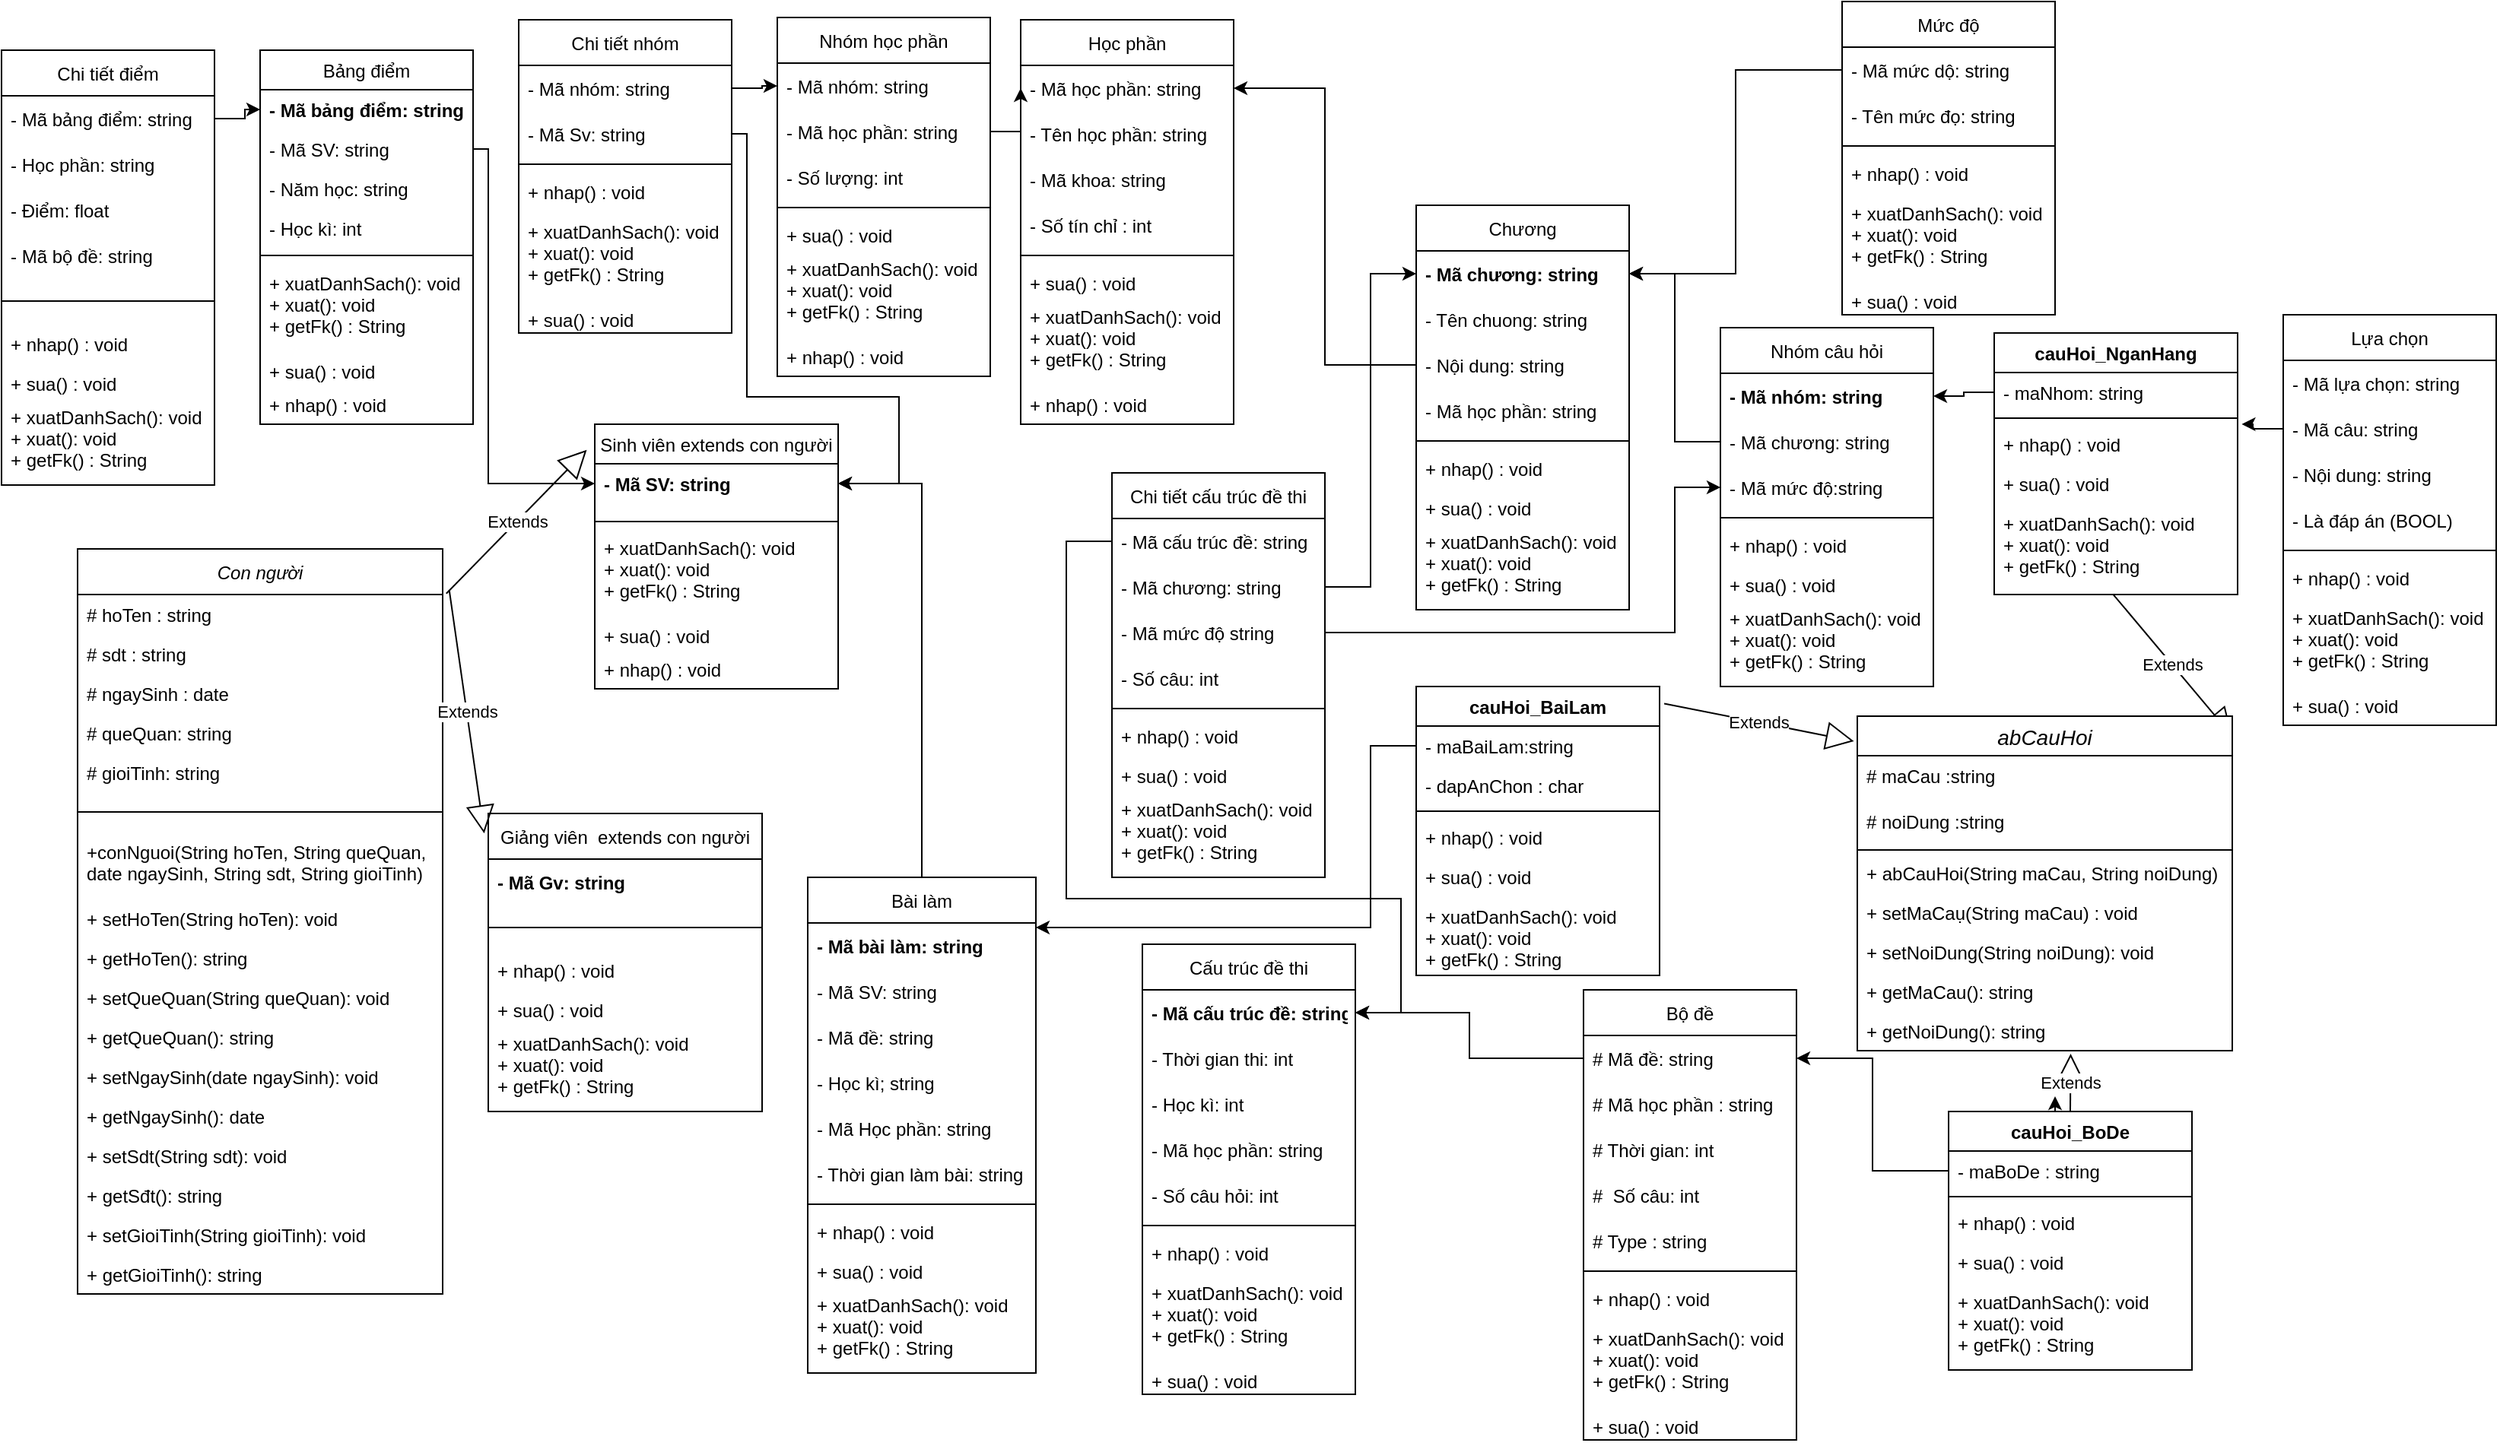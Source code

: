 <mxfile version="16.1.2" type="device"><diagram id="2eRbdsodCOIyUNW9XISi" name="Page-1"><mxGraphModel dx="1730" dy="802" grid="1" gridSize="10" guides="1" tooltips="1" connect="1" arrows="1" fold="1" page="1" pageScale="1" pageWidth="827" pageHeight="1169" math="0" shadow="0"><root><mxCell id="0"/><mxCell id="1" parent="0"/><mxCell id="VL1zj-4QhNUs1E4TOACQ-1" value="Sinh viên extends con người" style="swimlane;fontStyle=0;childLayout=stackLayout;horizontal=1;startSize=26;fillColor=none;horizontalStack=0;resizeParent=1;resizeParentMax=0;resizeLast=0;collapsible=1;marginBottom=0;verticalAlign=middle;" parent="1" vertex="1"><mxGeometry x="1070" y="648" width="160" height="174" as="geometry"/></mxCell><mxCell id="VL1zj-4QhNUs1E4TOACQ-2" value="- Mã SV: string" style="text;strokeColor=none;fillColor=none;align=left;verticalAlign=top;spacingLeft=4;spacingRight=4;overflow=hidden;rotatable=0;points=[[0,0.5],[1,0.5]];portConstraint=eastwest;fontStyle=1" parent="VL1zj-4QhNUs1E4TOACQ-1" vertex="1"><mxGeometry y="26" width="160" height="26" as="geometry"/></mxCell><mxCell id="LVyySapQRVCDjlaPDgOZ-4" style="text;strokeColor=none;fillColor=none;align=left;verticalAlign=middle;spacingLeft=4;spacingRight=4;overflow=hidden;points=[[0,0.5],[1,0.5]];portConstraint=eastwest;rotatable=0;fontStyle=1" vertex="1" parent="VL1zj-4QhNUs1E4TOACQ-1"><mxGeometry y="52" width="160" height="8" as="geometry"/></mxCell><mxCell id="oPhPRHV6IMaLYNOl8ZY0-50" style="text;strokeColor=none;fillColor=none;align=left;verticalAlign=middle;spacingLeft=4;spacingRight=4;overflow=hidden;points=[[0,0.5],[1,0.5]];portConstraint=eastwest;rotatable=0;fontStyle=1" parent="VL1zj-4QhNUs1E4TOACQ-1" vertex="1"><mxGeometry y="60" width="160" height="8" as="geometry"/></mxCell><mxCell id="oPhPRHV6IMaLYNOl8ZY0-54" value="" style="endArrow=none;html=1;rounded=0;exitX=0;exitY=0.5;exitDx=0;exitDy=0;entryX=1;entryY=0.5;entryDx=0;entryDy=0;" parent="VL1zj-4QhNUs1E4TOACQ-1" source="oPhPRHV6IMaLYNOl8ZY0-50" target="oPhPRHV6IMaLYNOl8ZY0-50" edge="1"><mxGeometry width="50" height="50" relative="1" as="geometry"><mxPoint x="99" y="-231" as="sourcePoint"/><mxPoint x="149" y="-281" as="targetPoint"/></mxGeometry></mxCell><mxCell id="oPhPRHV6IMaLYNOl8ZY0-53" value="+ xuatDanhSach(): void&#10;+ xuat(): void&#10;+ getFk() : String" style="text;strokeColor=none;fillColor=none;align=left;verticalAlign=top;spacingLeft=4;spacingRight=4;overflow=hidden;rotatable=0;points=[[0,0.5],[1,0.5]];portConstraint=eastwest;" parent="VL1zj-4QhNUs1E4TOACQ-1" vertex="1"><mxGeometry y="68" width="160" height="58" as="geometry"/></mxCell><mxCell id="oPhPRHV6IMaLYNOl8ZY0-52" value="+ sua() : void" style="text;strokeColor=none;fillColor=none;align=left;verticalAlign=top;spacingLeft=4;spacingRight=4;overflow=hidden;rotatable=0;points=[[0,0.5],[1,0.5]];portConstraint=eastwest;" parent="VL1zj-4QhNUs1E4TOACQ-1" vertex="1"><mxGeometry y="126" width="160" height="22" as="geometry"/></mxCell><mxCell id="oPhPRHV6IMaLYNOl8ZY0-51" value="+ nhap() : void&#10;" style="text;strokeColor=none;fillColor=none;align=left;verticalAlign=top;spacingLeft=4;spacingRight=4;overflow=hidden;rotatable=0;points=[[0,0.5],[1,0.5]];portConstraint=eastwest;" parent="VL1zj-4QhNUs1E4TOACQ-1" vertex="1"><mxGeometry y="148" width="160" height="26" as="geometry"/></mxCell><mxCell id="VL1zj-4QhNUs1E4TOACQ-12" value="Bảng điểm" style="swimlane;fontStyle=0;childLayout=stackLayout;horizontal=1;startSize=26;fillColor=none;horizontalStack=0;resizeParent=1;resizeParentMax=0;resizeLast=0;collapsible=1;marginBottom=0;verticalAlign=middle;" parent="1" vertex="1"><mxGeometry x="850" y="402" width="140" height="246" as="geometry"/></mxCell><mxCell id="VL1zj-4QhNUs1E4TOACQ-13" value="- Mã bảng điểm: string" style="text;strokeColor=none;fillColor=none;align=left;verticalAlign=top;spacingLeft=4;spacingRight=4;overflow=hidden;rotatable=0;points=[[0,0.5],[1,0.5]];portConstraint=eastwest;fontStyle=1" parent="VL1zj-4QhNUs1E4TOACQ-12" vertex="1"><mxGeometry y="26" width="140" height="26" as="geometry"/></mxCell><mxCell id="VL1zj-4QhNUs1E4TOACQ-14" value="- Mã SV: string" style="text;strokeColor=none;fillColor=none;align=left;verticalAlign=top;spacingLeft=4;spacingRight=4;overflow=hidden;rotatable=0;points=[[0,0.5],[1,0.5]];portConstraint=eastwest;" parent="VL1zj-4QhNUs1E4TOACQ-12" vertex="1"><mxGeometry y="52" width="140" height="26" as="geometry"/></mxCell><mxCell id="VL1zj-4QhNUs1E4TOACQ-15" value="- Năm học: string" style="text;strokeColor=none;fillColor=none;align=left;verticalAlign=top;spacingLeft=4;spacingRight=4;overflow=hidden;rotatable=0;points=[[0,0.5],[1,0.5]];portConstraint=eastwest;" parent="VL1zj-4QhNUs1E4TOACQ-12" vertex="1"><mxGeometry y="78" width="140" height="26" as="geometry"/></mxCell><mxCell id="VL1zj-4QhNUs1E4TOACQ-16" value="- Học kì: int" style="text;strokeColor=none;fillColor=none;align=left;verticalAlign=top;spacingLeft=4;spacingRight=4;overflow=hidden;rotatable=0;points=[[0,0.5],[1,0.5]];portConstraint=eastwest;" parent="VL1zj-4QhNUs1E4TOACQ-12" vertex="1"><mxGeometry y="104" width="140" height="26" as="geometry"/></mxCell><mxCell id="oPhPRHV6IMaLYNOl8ZY0-45" style="text;strokeColor=none;fillColor=none;align=left;verticalAlign=middle;spacingLeft=4;spacingRight=4;overflow=hidden;points=[[0,0.5],[1,0.5]];portConstraint=eastwest;rotatable=0;fontStyle=1" parent="VL1zj-4QhNUs1E4TOACQ-12" vertex="1"><mxGeometry y="130" width="140" height="10" as="geometry"/></mxCell><mxCell id="oPhPRHV6IMaLYNOl8ZY0-49" value="" style="endArrow=none;html=1;rounded=0;exitX=0;exitY=0.5;exitDx=0;exitDy=0;entryX=1;entryY=0.5;entryDx=0;entryDy=0;" parent="VL1zj-4QhNUs1E4TOACQ-12" source="oPhPRHV6IMaLYNOl8ZY0-45" target="oPhPRHV6IMaLYNOl8ZY0-45" edge="1"><mxGeometry width="50" height="50" relative="1" as="geometry"><mxPoint x="89" y="-149" as="sourcePoint"/><mxPoint x="139" y="-199" as="targetPoint"/></mxGeometry></mxCell><mxCell id="oPhPRHV6IMaLYNOl8ZY0-48" value="+ xuatDanhSach(): void&#10;+ xuat(): void&#10;+ getFk() : String" style="text;strokeColor=none;fillColor=none;align=left;verticalAlign=top;spacingLeft=4;spacingRight=4;overflow=hidden;rotatable=0;points=[[0,0.5],[1,0.5]];portConstraint=eastwest;" parent="VL1zj-4QhNUs1E4TOACQ-12" vertex="1"><mxGeometry y="140" width="140" height="58" as="geometry"/></mxCell><mxCell id="oPhPRHV6IMaLYNOl8ZY0-47" value="+ sua() : void" style="text;strokeColor=none;fillColor=none;align=left;verticalAlign=top;spacingLeft=4;spacingRight=4;overflow=hidden;rotatable=0;points=[[0,0.5],[1,0.5]];portConstraint=eastwest;" parent="VL1zj-4QhNUs1E4TOACQ-12" vertex="1"><mxGeometry y="198" width="140" height="22" as="geometry"/></mxCell><mxCell id="oPhPRHV6IMaLYNOl8ZY0-46" value="+ nhap() : void&#10;" style="text;strokeColor=none;fillColor=none;align=left;verticalAlign=top;spacingLeft=4;spacingRight=4;overflow=hidden;rotatable=0;points=[[0,0.5],[1,0.5]];portConstraint=eastwest;" parent="VL1zj-4QhNUs1E4TOACQ-12" vertex="1"><mxGeometry y="220" width="140" height="26" as="geometry"/></mxCell><mxCell id="VL1zj-4QhNUs1E4TOACQ-17" value="Chi tiết điểm" style="swimlane;fontStyle=0;childLayout=stackLayout;horizontal=1;startSize=30;horizontalStack=0;resizeParent=1;resizeParentMax=0;resizeLast=0;collapsible=1;marginBottom=0;" parent="1" vertex="1"><mxGeometry x="680" y="402" width="140" height="286" as="geometry"/></mxCell><mxCell id="VL1zj-4QhNUs1E4TOACQ-18" value="- Mã bảng điểm: string" style="text;strokeColor=none;fillColor=none;align=left;verticalAlign=middle;spacingLeft=4;spacingRight=4;overflow=hidden;points=[[0,0.5],[1,0.5]];portConstraint=eastwest;rotatable=0;" parent="VL1zj-4QhNUs1E4TOACQ-17" vertex="1"><mxGeometry y="30" width="140" height="30" as="geometry"/></mxCell><mxCell id="VL1zj-4QhNUs1E4TOACQ-19" value="- Học phần: string" style="text;strokeColor=none;fillColor=none;align=left;verticalAlign=middle;spacingLeft=4;spacingRight=4;overflow=hidden;points=[[0,0.5],[1,0.5]];portConstraint=eastwest;rotatable=0;" parent="VL1zj-4QhNUs1E4TOACQ-17" vertex="1"><mxGeometry y="60" width="140" height="30" as="geometry"/></mxCell><mxCell id="VL1zj-4QhNUs1E4TOACQ-20" value="- Điểm: float" style="text;strokeColor=none;fillColor=none;align=left;verticalAlign=middle;spacingLeft=4;spacingRight=4;overflow=hidden;points=[[0,0.5],[1,0.5]];portConstraint=eastwest;rotatable=0;" parent="VL1zj-4QhNUs1E4TOACQ-17" vertex="1"><mxGeometry y="90" width="140" height="30" as="geometry"/></mxCell><mxCell id="oPhPRHV6IMaLYNOl8ZY0-39" value="- Mã bộ đề: string" style="text;strokeColor=none;fillColor=none;align=left;verticalAlign=middle;spacingLeft=4;spacingRight=4;overflow=hidden;points=[[0,0.5],[1,0.5]];portConstraint=eastwest;rotatable=0;" parent="VL1zj-4QhNUs1E4TOACQ-17" vertex="1"><mxGeometry y="120" width="140" height="30" as="geometry"/></mxCell><mxCell id="oPhPRHV6IMaLYNOl8ZY0-40" style="text;strokeColor=none;fillColor=none;align=left;verticalAlign=middle;spacingLeft=4;spacingRight=4;overflow=hidden;points=[[0,0.5],[1,0.5]];portConstraint=eastwest;rotatable=0;fontStyle=1" parent="VL1zj-4QhNUs1E4TOACQ-17" vertex="1"><mxGeometry y="150" width="140" height="30" as="geometry"/></mxCell><mxCell id="oPhPRHV6IMaLYNOl8ZY0-41" value="+ nhap() : void&#10;" style="text;strokeColor=none;fillColor=none;align=left;verticalAlign=top;spacingLeft=4;spacingRight=4;overflow=hidden;rotatable=0;points=[[0,0.5],[1,0.5]];portConstraint=eastwest;" parent="VL1zj-4QhNUs1E4TOACQ-17" vertex="1"><mxGeometry y="180" width="140" height="26" as="geometry"/></mxCell><mxCell id="oPhPRHV6IMaLYNOl8ZY0-42" value="+ sua() : void" style="text;strokeColor=none;fillColor=none;align=left;verticalAlign=top;spacingLeft=4;spacingRight=4;overflow=hidden;rotatable=0;points=[[0,0.5],[1,0.5]];portConstraint=eastwest;" parent="VL1zj-4QhNUs1E4TOACQ-17" vertex="1"><mxGeometry y="206" width="140" height="22" as="geometry"/></mxCell><mxCell id="oPhPRHV6IMaLYNOl8ZY0-43" value="+ xuatDanhSach(): void&#10;+ xuat(): void&#10;+ getFk() : String" style="text;strokeColor=none;fillColor=none;align=left;verticalAlign=top;spacingLeft=4;spacingRight=4;overflow=hidden;rotatable=0;points=[[0,0.5],[1,0.5]];portConstraint=eastwest;" parent="VL1zj-4QhNUs1E4TOACQ-17" vertex="1"><mxGeometry y="228" width="140" height="58" as="geometry"/></mxCell><mxCell id="oPhPRHV6IMaLYNOl8ZY0-44" value="" style="endArrow=none;html=1;rounded=0;exitX=0;exitY=0.5;exitDx=0;exitDy=0;entryX=1;entryY=0.5;entryDx=0;entryDy=0;" parent="VL1zj-4QhNUs1E4TOACQ-17" source="oPhPRHV6IMaLYNOl8ZY0-40" target="oPhPRHV6IMaLYNOl8ZY0-40" edge="1"><mxGeometry width="50" height="50" relative="1" as="geometry"><mxPoint x="439" y="430" as="sourcePoint"/><mxPoint x="489" y="380" as="targetPoint"/></mxGeometry></mxCell><mxCell id="VL1zj-4QhNUs1E4TOACQ-21" value="Giảng viên  extends con người" style="swimlane;fontStyle=0;childLayout=stackLayout;horizontal=1;startSize=30;horizontalStack=0;resizeParent=1;resizeParentMax=0;resizeLast=0;collapsible=1;marginBottom=0;" parent="1" vertex="1"><mxGeometry x="1000" y="904" width="180" height="196" as="geometry"/></mxCell><mxCell id="VL1zj-4QhNUs1E4TOACQ-22" value="- Mã Gv: string" style="text;strokeColor=none;fillColor=none;align=left;verticalAlign=middle;spacingLeft=4;spacingRight=4;overflow=hidden;points=[[0,0.5],[1,0.5]];portConstraint=eastwest;rotatable=0;fontStyle=1" parent="VL1zj-4QhNUs1E4TOACQ-21" vertex="1"><mxGeometry y="30" width="180" height="30" as="geometry"/></mxCell><mxCell id="oPhPRHV6IMaLYNOl8ZY0-34" value="" style="endArrow=none;html=1;rounded=0;exitX=0;exitY=0.5;exitDx=0;exitDy=0;entryX=1;entryY=0.5;entryDx=0;entryDy=0;" parent="VL1zj-4QhNUs1E4TOACQ-21" source="oPhPRHV6IMaLYNOl8ZY0-31" target="oPhPRHV6IMaLYNOl8ZY0-31" edge="1"><mxGeometry width="50" height="50" relative="1" as="geometry"><mxPoint x="-1490" y="-1000" as="sourcePoint"/><mxPoint x="-1440" y="-1050" as="targetPoint"/></mxGeometry></mxCell><mxCell id="oPhPRHV6IMaLYNOl8ZY0-31" style="text;strokeColor=none;fillColor=none;align=left;verticalAlign=middle;spacingLeft=4;spacingRight=4;overflow=hidden;points=[[0,0.5],[1,0.5]];portConstraint=eastwest;rotatable=0;fontStyle=1" parent="VL1zj-4QhNUs1E4TOACQ-21" vertex="1"><mxGeometry y="60" width="180" height="30" as="geometry"/></mxCell><mxCell id="oPhPRHV6IMaLYNOl8ZY0-33" value="+ nhap() : void&#10;" style="text;strokeColor=none;fillColor=none;align=left;verticalAlign=top;spacingLeft=4;spacingRight=4;overflow=hidden;rotatable=0;points=[[0,0.5],[1,0.5]];portConstraint=eastwest;" parent="VL1zj-4QhNUs1E4TOACQ-21" vertex="1"><mxGeometry y="90" width="180" height="26" as="geometry"/></mxCell><mxCell id="oPhPRHV6IMaLYNOl8ZY0-24" value="+ sua() : void" style="text;strokeColor=none;fillColor=none;align=left;verticalAlign=top;spacingLeft=4;spacingRight=4;overflow=hidden;rotatable=0;points=[[0,0.5],[1,0.5]];portConstraint=eastwest;" parent="VL1zj-4QhNUs1E4TOACQ-21" vertex="1"><mxGeometry y="116" width="180" height="22" as="geometry"/></mxCell><mxCell id="oPhPRHV6IMaLYNOl8ZY0-35" value="+ xuatDanhSach(): void&#10;+ xuat(): void&#10;+ getFk() : String" style="text;strokeColor=none;fillColor=none;align=left;verticalAlign=top;spacingLeft=4;spacingRight=4;overflow=hidden;rotatable=0;points=[[0,0.5],[1,0.5]];portConstraint=eastwest;" parent="VL1zj-4QhNUs1E4TOACQ-21" vertex="1"><mxGeometry y="138" width="180" height="58" as="geometry"/></mxCell><mxCell id="VL1zj-4QhNUs1E4TOACQ-31" value="Cấu trúc đề thi" style="swimlane;fontStyle=0;childLayout=stackLayout;horizontal=1;startSize=30;horizontalStack=0;resizeParent=1;resizeParentMax=0;resizeLast=0;collapsible=1;marginBottom=0;" parent="1" vertex="1"><mxGeometry x="1430" y="990" width="140" height="296" as="geometry"/></mxCell><mxCell id="VL1zj-4QhNUs1E4TOACQ-32" value="- Mã cấu trúc đề: string" style="text;strokeColor=none;fillColor=none;align=left;verticalAlign=middle;spacingLeft=4;spacingRight=4;overflow=hidden;points=[[0,0.5],[1,0.5]];portConstraint=eastwest;rotatable=0;fontStyle=1" parent="VL1zj-4QhNUs1E4TOACQ-31" vertex="1"><mxGeometry y="30" width="140" height="30" as="geometry"/></mxCell><mxCell id="VL1zj-4QhNUs1E4TOACQ-34" value="- Thời gian thi: int" style="text;strokeColor=none;fillColor=none;align=left;verticalAlign=middle;spacingLeft=4;spacingRight=4;overflow=hidden;points=[[0,0.5],[1,0.5]];portConstraint=eastwest;rotatable=0;" parent="VL1zj-4QhNUs1E4TOACQ-31" vertex="1"><mxGeometry y="60" width="140" height="30" as="geometry"/></mxCell><mxCell id="VL1zj-4QhNUs1E4TOACQ-36" value="- Học kì: int" style="text;strokeColor=none;fillColor=none;align=left;verticalAlign=middle;spacingLeft=4;spacingRight=4;overflow=hidden;points=[[0,0.5],[1,0.5]];portConstraint=eastwest;rotatable=0;" parent="VL1zj-4QhNUs1E4TOACQ-31" vertex="1"><mxGeometry y="90" width="140" height="30" as="geometry"/></mxCell><mxCell id="VL1zj-4QhNUs1E4TOACQ-37" value="- Mã học phần: string" style="text;strokeColor=none;fillColor=none;align=left;verticalAlign=middle;spacingLeft=4;spacingRight=4;overflow=hidden;points=[[0,0.5],[1,0.5]];portConstraint=eastwest;rotatable=0;" parent="VL1zj-4QhNUs1E4TOACQ-31" vertex="1"><mxGeometry y="120" width="140" height="30" as="geometry"/></mxCell><mxCell id="VL1zj-4QhNUs1E4TOACQ-35" value="- Số câu hỏi: int" style="text;strokeColor=none;fillColor=none;align=left;verticalAlign=middle;spacingLeft=4;spacingRight=4;overflow=hidden;points=[[0,0.5],[1,0.5]];portConstraint=eastwest;rotatable=0;" parent="VL1zj-4QhNUs1E4TOACQ-31" vertex="1"><mxGeometry y="150" width="140" height="30" as="geometry"/></mxCell><mxCell id="oPhPRHV6IMaLYNOl8ZY0-93" style="text;strokeColor=none;fillColor=none;align=left;verticalAlign=middle;spacingLeft=4;spacingRight=4;overflow=hidden;points=[[0,0.5],[1,0.5]];portConstraint=eastwest;rotatable=0;fontStyle=1" parent="VL1zj-4QhNUs1E4TOACQ-31" vertex="1"><mxGeometry y="180" width="140" height="10" as="geometry"/></mxCell><mxCell id="oPhPRHV6IMaLYNOl8ZY0-94" value="+ nhap() : void&#10;" style="text;strokeColor=none;fillColor=none;align=left;verticalAlign=top;spacingLeft=4;spacingRight=4;overflow=hidden;rotatable=0;points=[[0,0.5],[1,0.5]];portConstraint=eastwest;" parent="VL1zj-4QhNUs1E4TOACQ-31" vertex="1"><mxGeometry y="190" width="140" height="26" as="geometry"/></mxCell><mxCell id="oPhPRHV6IMaLYNOl8ZY0-95" value="" style="endArrow=none;html=1;rounded=0;exitX=0;exitY=0.5;exitDx=0;exitDy=0;entryX=1;entryY=0.5;entryDx=0;entryDy=0;" parent="VL1zj-4QhNUs1E4TOACQ-31" source="oPhPRHV6IMaLYNOl8ZY0-93" target="oPhPRHV6IMaLYNOl8ZY0-93" edge="1"><mxGeometry width="50" height="50" relative="1" as="geometry"><mxPoint x="-801" y="-546" as="sourcePoint"/><mxPoint x="-751" y="-596" as="targetPoint"/></mxGeometry></mxCell><mxCell id="oPhPRHV6IMaLYNOl8ZY0-96" value="+ xuatDanhSach(): void&#10;+ xuat(): void&#10;+ getFk() : String" style="text;strokeColor=none;fillColor=none;align=left;verticalAlign=top;spacingLeft=4;spacingRight=4;overflow=hidden;rotatable=0;points=[[0,0.5],[1,0.5]];portConstraint=eastwest;" parent="VL1zj-4QhNUs1E4TOACQ-31" vertex="1"><mxGeometry y="216" width="140" height="58" as="geometry"/></mxCell><mxCell id="oPhPRHV6IMaLYNOl8ZY0-97" value="+ sua() : void" style="text;strokeColor=none;fillColor=none;align=left;verticalAlign=top;spacingLeft=4;spacingRight=4;overflow=hidden;rotatable=0;points=[[0,0.5],[1,0.5]];portConstraint=eastwest;" parent="VL1zj-4QhNUs1E4TOACQ-31" vertex="1"><mxGeometry y="274" width="140" height="22" as="geometry"/></mxCell><mxCell id="VL1zj-4QhNUs1E4TOACQ-39" value="Chi tiết cấu trúc đề thi" style="swimlane;fontStyle=0;childLayout=stackLayout;horizontal=1;startSize=30;horizontalStack=0;resizeParent=1;resizeParentMax=0;resizeLast=0;collapsible=1;marginBottom=0;" parent="1" vertex="1"><mxGeometry x="1410" y="680" width="140" height="266" as="geometry"/></mxCell><mxCell id="VL1zj-4QhNUs1E4TOACQ-40" value="- Mã cấu trúc đề: string" style="text;strokeColor=none;fillColor=none;align=left;verticalAlign=middle;spacingLeft=4;spacingRight=4;overflow=hidden;points=[[0,0.5],[1,0.5]];portConstraint=eastwest;rotatable=0;" parent="VL1zj-4QhNUs1E4TOACQ-39" vertex="1"><mxGeometry y="30" width="140" height="30" as="geometry"/></mxCell><mxCell id="VL1zj-4QhNUs1E4TOACQ-41" value="- Mã chương: string" style="text;strokeColor=none;fillColor=none;align=left;verticalAlign=middle;spacingLeft=4;spacingRight=4;overflow=hidden;points=[[0,0.5],[1,0.5]];portConstraint=eastwest;rotatable=0;" parent="VL1zj-4QhNUs1E4TOACQ-39" vertex="1"><mxGeometry y="60" width="140" height="30" as="geometry"/></mxCell><mxCell id="VL1zj-4QhNUs1E4TOACQ-42" value="- Mã mức độ string" style="text;strokeColor=none;fillColor=none;align=left;verticalAlign=middle;spacingLeft=4;spacingRight=4;overflow=hidden;points=[[0,0.5],[1,0.5]];portConstraint=eastwest;rotatable=0;" parent="VL1zj-4QhNUs1E4TOACQ-39" vertex="1"><mxGeometry y="90" width="140" height="30" as="geometry"/></mxCell><mxCell id="VL1zj-4QhNUs1E4TOACQ-43" value="- Số câu: int" style="text;strokeColor=none;fillColor=none;align=left;verticalAlign=middle;spacingLeft=4;spacingRight=4;overflow=hidden;points=[[0,0.5],[1,0.5]];portConstraint=eastwest;rotatable=0;" parent="VL1zj-4QhNUs1E4TOACQ-39" vertex="1"><mxGeometry y="120" width="140" height="30" as="geometry"/></mxCell><mxCell id="oPhPRHV6IMaLYNOl8ZY0-88" style="text;strokeColor=none;fillColor=none;align=left;verticalAlign=middle;spacingLeft=4;spacingRight=4;overflow=hidden;points=[[0,0.5],[1,0.5]];portConstraint=eastwest;rotatable=0;fontStyle=1" parent="VL1zj-4QhNUs1E4TOACQ-39" vertex="1"><mxGeometry y="150" width="140" height="10" as="geometry"/></mxCell><mxCell id="oPhPRHV6IMaLYNOl8ZY0-89" value="+ nhap() : void&#10;" style="text;strokeColor=none;fillColor=none;align=left;verticalAlign=top;spacingLeft=4;spacingRight=4;overflow=hidden;rotatable=0;points=[[0,0.5],[1,0.5]];portConstraint=eastwest;" parent="VL1zj-4QhNUs1E4TOACQ-39" vertex="1"><mxGeometry y="160" width="140" height="26" as="geometry"/></mxCell><mxCell id="oPhPRHV6IMaLYNOl8ZY0-90" value="" style="endArrow=none;html=1;rounded=0;exitX=0;exitY=0.5;exitDx=0;exitDy=0;entryX=1;entryY=0.5;entryDx=0;entryDy=0;" parent="VL1zj-4QhNUs1E4TOACQ-39" source="oPhPRHV6IMaLYNOl8ZY0-88" target="oPhPRHV6IMaLYNOl8ZY0-88" edge="1"><mxGeometry width="50" height="50" relative="1" as="geometry"><mxPoint x="-801" y="-563" as="sourcePoint"/><mxPoint x="-751" y="-613" as="targetPoint"/></mxGeometry></mxCell><mxCell id="oPhPRHV6IMaLYNOl8ZY0-92" value="+ sua() : void" style="text;strokeColor=none;fillColor=none;align=left;verticalAlign=top;spacingLeft=4;spacingRight=4;overflow=hidden;rotatable=0;points=[[0,0.5],[1,0.5]];portConstraint=eastwest;" parent="VL1zj-4QhNUs1E4TOACQ-39" vertex="1"><mxGeometry y="186" width="140" height="22" as="geometry"/></mxCell><mxCell id="oPhPRHV6IMaLYNOl8ZY0-91" value="+ xuatDanhSach(): void&#10;+ xuat(): void&#10;+ getFk() : String" style="text;strokeColor=none;fillColor=none;align=left;verticalAlign=top;spacingLeft=4;spacingRight=4;overflow=hidden;rotatable=0;points=[[0,0.5],[1,0.5]];portConstraint=eastwest;" parent="VL1zj-4QhNUs1E4TOACQ-39" vertex="1"><mxGeometry y="208" width="140" height="58" as="geometry"/></mxCell><mxCell id="VL1zj-4QhNUs1E4TOACQ-44" value="Chương" style="swimlane;fontStyle=0;childLayout=stackLayout;horizontal=1;startSize=30;horizontalStack=0;resizeParent=1;resizeParentMax=0;resizeLast=0;collapsible=1;marginBottom=0;" parent="1" vertex="1"><mxGeometry x="1610" y="504" width="140" height="266" as="geometry"/></mxCell><mxCell id="VL1zj-4QhNUs1E4TOACQ-45" value="- Mã chương: string" style="text;strokeColor=none;fillColor=none;align=left;verticalAlign=middle;spacingLeft=4;spacingRight=4;overflow=hidden;points=[[0,0.5],[1,0.5]];portConstraint=eastwest;rotatable=0;fontStyle=1" parent="VL1zj-4QhNUs1E4TOACQ-44" vertex="1"><mxGeometry y="30" width="140" height="30" as="geometry"/></mxCell><mxCell id="VL1zj-4QhNUs1E4TOACQ-46" value="- Tên chuong: string" style="text;strokeColor=none;fillColor=none;align=left;verticalAlign=middle;spacingLeft=4;spacingRight=4;overflow=hidden;points=[[0,0.5],[1,0.5]];portConstraint=eastwest;rotatable=0;" parent="VL1zj-4QhNUs1E4TOACQ-44" vertex="1"><mxGeometry y="60" width="140" height="30" as="geometry"/></mxCell><mxCell id="VL1zj-4QhNUs1E4TOACQ-47" value="- Nội dung: string" style="text;strokeColor=none;fillColor=none;align=left;verticalAlign=middle;spacingLeft=4;spacingRight=4;overflow=hidden;points=[[0,0.5],[1,0.5]];portConstraint=eastwest;rotatable=0;" parent="VL1zj-4QhNUs1E4TOACQ-44" vertex="1"><mxGeometry y="90" width="140" height="30" as="geometry"/></mxCell><mxCell id="oPhPRHV6IMaLYNOl8ZY0-77" value="- Mã học phần: string" style="text;strokeColor=none;fillColor=none;align=left;verticalAlign=middle;spacingLeft=4;spacingRight=4;overflow=hidden;points=[[0,0.5],[1,0.5]];portConstraint=eastwest;rotatable=0;" parent="VL1zj-4QhNUs1E4TOACQ-44" vertex="1"><mxGeometry y="120" width="140" height="30" as="geometry"/></mxCell><mxCell id="oPhPRHV6IMaLYNOl8ZY0-78" style="text;strokeColor=none;fillColor=none;align=left;verticalAlign=middle;spacingLeft=4;spacingRight=4;overflow=hidden;points=[[0,0.5],[1,0.5]];portConstraint=eastwest;rotatable=0;fontStyle=1" parent="VL1zj-4QhNUs1E4TOACQ-44" vertex="1"><mxGeometry y="150" width="140" height="10" as="geometry"/></mxCell><mxCell id="oPhPRHV6IMaLYNOl8ZY0-79" value="+ nhap() : void&#10;" style="text;strokeColor=none;fillColor=none;align=left;verticalAlign=top;spacingLeft=4;spacingRight=4;overflow=hidden;rotatable=0;points=[[0,0.5],[1,0.5]];portConstraint=eastwest;" parent="VL1zj-4QhNUs1E4TOACQ-44" vertex="1"><mxGeometry y="160" width="140" height="26" as="geometry"/></mxCell><mxCell id="oPhPRHV6IMaLYNOl8ZY0-80" value="" style="endArrow=none;html=1;rounded=0;exitX=0;exitY=0.5;exitDx=0;exitDy=0;entryX=1;entryY=0.5;entryDx=0;entryDy=0;" parent="VL1zj-4QhNUs1E4TOACQ-44" source="oPhPRHV6IMaLYNOl8ZY0-78" target="oPhPRHV6IMaLYNOl8ZY0-78" edge="1"><mxGeometry width="50" height="50" relative="1" as="geometry"><mxPoint x="-801" y="-558" as="sourcePoint"/><mxPoint x="-751" y="-608" as="targetPoint"/></mxGeometry></mxCell><mxCell id="oPhPRHV6IMaLYNOl8ZY0-82" value="+ sua() : void" style="text;strokeColor=none;fillColor=none;align=left;verticalAlign=top;spacingLeft=4;spacingRight=4;overflow=hidden;rotatable=0;points=[[0,0.5],[1,0.5]];portConstraint=eastwest;" parent="VL1zj-4QhNUs1E4TOACQ-44" vertex="1"><mxGeometry y="186" width="140" height="22" as="geometry"/></mxCell><mxCell id="oPhPRHV6IMaLYNOl8ZY0-81" value="+ xuatDanhSach(): void&#10;+ xuat(): void&#10;+ getFk() : String" style="text;strokeColor=none;fillColor=none;align=left;verticalAlign=top;spacingLeft=4;spacingRight=4;overflow=hidden;rotatable=0;points=[[0,0.5],[1,0.5]];portConstraint=eastwest;" parent="VL1zj-4QhNUs1E4TOACQ-44" vertex="1"><mxGeometry y="208" width="140" height="58" as="geometry"/></mxCell><mxCell id="VL1zj-4QhNUs1E4TOACQ-48" value="Mức độ" style="swimlane;fontStyle=0;childLayout=stackLayout;horizontal=1;startSize=30;horizontalStack=0;resizeParent=1;resizeParentMax=0;resizeLast=0;collapsible=1;marginBottom=0;" parent="1" vertex="1"><mxGeometry x="1890" y="370" width="140" height="206" as="geometry"/></mxCell><mxCell id="VL1zj-4QhNUs1E4TOACQ-49" value="- Mã mức dộ: string" style="text;strokeColor=none;fillColor=none;align=left;verticalAlign=middle;spacingLeft=4;spacingRight=4;overflow=hidden;points=[[0,0.5],[1,0.5]];portConstraint=eastwest;rotatable=0;" parent="VL1zj-4QhNUs1E4TOACQ-48" vertex="1"><mxGeometry y="30" width="140" height="30" as="geometry"/></mxCell><mxCell id="VL1zj-4QhNUs1E4TOACQ-50" value="- Tên mức đọ: string" style="text;strokeColor=none;fillColor=none;align=left;verticalAlign=middle;spacingLeft=4;spacingRight=4;overflow=hidden;points=[[0,0.5],[1,0.5]];portConstraint=eastwest;rotatable=0;" parent="VL1zj-4QhNUs1E4TOACQ-48" vertex="1"><mxGeometry y="60" width="140" height="30" as="geometry"/></mxCell><mxCell id="oPhPRHV6IMaLYNOl8ZY0-173" style="text;strokeColor=none;fillColor=none;align=left;verticalAlign=middle;spacingLeft=4;spacingRight=4;overflow=hidden;points=[[0,0.5],[1,0.5]];portConstraint=eastwest;rotatable=0;fontStyle=1" parent="VL1zj-4QhNUs1E4TOACQ-48" vertex="1"><mxGeometry y="90" width="140" height="10" as="geometry"/></mxCell><mxCell id="oPhPRHV6IMaLYNOl8ZY0-174" value="+ nhap() : void&#10;" style="text;strokeColor=none;fillColor=none;align=left;verticalAlign=top;spacingLeft=4;spacingRight=4;overflow=hidden;rotatable=0;points=[[0,0.5],[1,0.5]];portConstraint=eastwest;" parent="VL1zj-4QhNUs1E4TOACQ-48" vertex="1"><mxGeometry y="100" width="140" height="26" as="geometry"/></mxCell><mxCell id="oPhPRHV6IMaLYNOl8ZY0-175" value="" style="endArrow=none;html=1;rounded=0;exitX=0;exitY=0.5;exitDx=0;exitDy=0;entryX=1;entryY=0.5;entryDx=0;entryDy=0;" parent="VL1zj-4QhNUs1E4TOACQ-48" source="oPhPRHV6IMaLYNOl8ZY0-173" target="oPhPRHV6IMaLYNOl8ZY0-173" edge="1"><mxGeometry width="50" height="50" relative="1" as="geometry"><mxPoint x="-2411" y="-1166" as="sourcePoint"/><mxPoint x="-2361" y="-1216" as="targetPoint"/></mxGeometry></mxCell><mxCell id="oPhPRHV6IMaLYNOl8ZY0-177" value="+ xuatDanhSach(): void&#10;+ xuat(): void&#10;+ getFk() : String" style="text;strokeColor=none;fillColor=none;align=left;verticalAlign=top;spacingLeft=4;spacingRight=4;overflow=hidden;rotatable=0;points=[[0,0.5],[1,0.5]];portConstraint=eastwest;" parent="VL1zj-4QhNUs1E4TOACQ-48" vertex="1"><mxGeometry y="126" width="140" height="58" as="geometry"/></mxCell><mxCell id="oPhPRHV6IMaLYNOl8ZY0-176" value="+ sua() : void" style="text;strokeColor=none;fillColor=none;align=left;verticalAlign=top;spacingLeft=4;spacingRight=4;overflow=hidden;rotatable=0;points=[[0,0.5],[1,0.5]];portConstraint=eastwest;" parent="VL1zj-4QhNUs1E4TOACQ-48" vertex="1"><mxGeometry y="184" width="140" height="22" as="geometry"/></mxCell><mxCell id="VL1zj-4QhNUs1E4TOACQ-51" value="Nhóm câu hỏi" style="swimlane;fontStyle=0;childLayout=stackLayout;horizontal=1;startSize=30;horizontalStack=0;resizeParent=1;resizeParentMax=0;resizeLast=0;collapsible=1;marginBottom=0;" parent="1" vertex="1"><mxGeometry x="1810" y="584.5" width="140" height="236" as="geometry"/></mxCell><mxCell id="VL1zj-4QhNUs1E4TOACQ-52" value="- Mã nhóm: string" style="text;strokeColor=none;fillColor=none;align=left;verticalAlign=middle;spacingLeft=4;spacingRight=4;overflow=hidden;points=[[0,0.5],[1,0.5]];portConstraint=eastwest;rotatable=0;fontStyle=1" parent="VL1zj-4QhNUs1E4TOACQ-51" vertex="1"><mxGeometry y="30" width="140" height="30" as="geometry"/></mxCell><mxCell id="VL1zj-4QhNUs1E4TOACQ-53" value="- Mã chương: string" style="text;strokeColor=none;fillColor=none;align=left;verticalAlign=middle;spacingLeft=4;spacingRight=4;overflow=hidden;points=[[0,0.5],[1,0.5]];portConstraint=eastwest;rotatable=0;" parent="VL1zj-4QhNUs1E4TOACQ-51" vertex="1"><mxGeometry y="60" width="140" height="30" as="geometry"/></mxCell><mxCell id="VL1zj-4QhNUs1E4TOACQ-54" value="- Mã mức độ:string" style="text;strokeColor=none;fillColor=none;align=left;verticalAlign=middle;spacingLeft=4;spacingRight=4;overflow=hidden;points=[[0,0.5],[1,0.5]];portConstraint=eastwest;rotatable=0;" parent="VL1zj-4QhNUs1E4TOACQ-51" vertex="1"><mxGeometry y="90" width="140" height="30" as="geometry"/></mxCell><mxCell id="oPhPRHV6IMaLYNOl8ZY0-83" style="text;strokeColor=none;fillColor=none;align=left;verticalAlign=middle;spacingLeft=4;spacingRight=4;overflow=hidden;points=[[0,0.5],[1,0.5]];portConstraint=eastwest;rotatable=0;fontStyle=1" parent="VL1zj-4QhNUs1E4TOACQ-51" vertex="1"><mxGeometry y="120" width="140" height="10" as="geometry"/></mxCell><mxCell id="oPhPRHV6IMaLYNOl8ZY0-84" value="+ nhap() : void&#10;" style="text;strokeColor=none;fillColor=none;align=left;verticalAlign=top;spacingLeft=4;spacingRight=4;overflow=hidden;rotatable=0;points=[[0,0.5],[1,0.5]];portConstraint=eastwest;" parent="VL1zj-4QhNUs1E4TOACQ-51" vertex="1"><mxGeometry y="130" width="140" height="26" as="geometry"/></mxCell><mxCell id="oPhPRHV6IMaLYNOl8ZY0-85" value="" style="endArrow=none;html=1;rounded=0;exitX=0;exitY=0.5;exitDx=0;exitDy=0;entryX=1;entryY=0.5;entryDx=0;entryDy=0;" parent="VL1zj-4QhNUs1E4TOACQ-51" source="oPhPRHV6IMaLYNOl8ZY0-83" target="oPhPRHV6IMaLYNOl8ZY0-83" edge="1"><mxGeometry width="50" height="50" relative="1" as="geometry"><mxPoint x="-801" y="-583" as="sourcePoint"/><mxPoint x="-751" y="-633" as="targetPoint"/></mxGeometry></mxCell><mxCell id="oPhPRHV6IMaLYNOl8ZY0-87" value="+ sua() : void" style="text;strokeColor=none;fillColor=none;align=left;verticalAlign=top;spacingLeft=4;spacingRight=4;overflow=hidden;rotatable=0;points=[[0,0.5],[1,0.5]];portConstraint=eastwest;" parent="VL1zj-4QhNUs1E4TOACQ-51" vertex="1"><mxGeometry y="156" width="140" height="22" as="geometry"/></mxCell><mxCell id="oPhPRHV6IMaLYNOl8ZY0-86" value="+ xuatDanhSach(): void&#10;+ xuat(): void&#10;+ getFk() : String" style="text;strokeColor=none;fillColor=none;align=left;verticalAlign=top;spacingLeft=4;spacingRight=4;overflow=hidden;rotatable=0;points=[[0,0.5],[1,0.5]];portConstraint=eastwest;" parent="VL1zj-4QhNUs1E4TOACQ-51" vertex="1"><mxGeometry y="178" width="140" height="58" as="geometry"/></mxCell><mxCell id="VL1zj-4QhNUs1E4TOACQ-55" value="Lựa chọn" style="swimlane;fontStyle=0;childLayout=stackLayout;horizontal=1;startSize=30;horizontalStack=0;resizeParent=1;resizeParentMax=0;resizeLast=0;collapsible=1;marginBottom=0;" parent="1" vertex="1"><mxGeometry x="2180" y="576" width="140" height="270" as="geometry"/></mxCell><mxCell id="oPhPRHV6IMaLYNOl8ZY0-178" value="- Mã lựa chọn: string" style="text;strokeColor=none;fillColor=none;align=left;verticalAlign=middle;spacingLeft=4;spacingRight=4;overflow=hidden;points=[[0,0.5],[1,0.5]];portConstraint=eastwest;rotatable=0;" parent="VL1zj-4QhNUs1E4TOACQ-55" vertex="1"><mxGeometry y="30" width="140" height="30" as="geometry"/></mxCell><mxCell id="VL1zj-4QhNUs1E4TOACQ-56" value="- Mã câu: string" style="text;strokeColor=none;fillColor=none;align=left;verticalAlign=middle;spacingLeft=4;spacingRight=4;overflow=hidden;points=[[0,0.5],[1,0.5]];portConstraint=eastwest;rotatable=0;" parent="VL1zj-4QhNUs1E4TOACQ-55" vertex="1"><mxGeometry y="60" width="140" height="30" as="geometry"/></mxCell><mxCell id="VL1zj-4QhNUs1E4TOACQ-57" value="- Nội dung: string" style="text;strokeColor=none;fillColor=none;align=left;verticalAlign=middle;spacingLeft=4;spacingRight=4;overflow=hidden;points=[[0,0.5],[1,0.5]];portConstraint=eastwest;rotatable=0;" parent="VL1zj-4QhNUs1E4TOACQ-55" vertex="1"><mxGeometry y="90" width="140" height="30" as="geometry"/></mxCell><mxCell id="VL1zj-4QhNUs1E4TOACQ-58" value="- Là đáp án (BOOL)" style="text;strokeColor=none;fillColor=none;align=left;verticalAlign=middle;spacingLeft=4;spacingRight=4;overflow=hidden;points=[[0,0.5],[1,0.5]];portConstraint=eastwest;rotatable=0;" parent="VL1zj-4QhNUs1E4TOACQ-55" vertex="1"><mxGeometry y="120" width="140" height="30" as="geometry"/></mxCell><mxCell id="oPhPRHV6IMaLYNOl8ZY0-179" style="text;strokeColor=none;fillColor=none;align=left;verticalAlign=middle;spacingLeft=4;spacingRight=4;overflow=hidden;points=[[0,0.5],[1,0.5]];portConstraint=eastwest;rotatable=0;fontStyle=1" parent="VL1zj-4QhNUs1E4TOACQ-55" vertex="1"><mxGeometry y="150" width="140" height="10" as="geometry"/></mxCell><mxCell id="oPhPRHV6IMaLYNOl8ZY0-180" value="+ nhap() : void&#10;" style="text;strokeColor=none;fillColor=none;align=left;verticalAlign=top;spacingLeft=4;spacingRight=4;overflow=hidden;rotatable=0;points=[[0,0.5],[1,0.5]];portConstraint=eastwest;" parent="VL1zj-4QhNUs1E4TOACQ-55" vertex="1"><mxGeometry y="160" width="140" height="26" as="geometry"/></mxCell><mxCell id="oPhPRHV6IMaLYNOl8ZY0-181" value="" style="endArrow=none;html=1;rounded=0;exitX=0;exitY=0.5;exitDx=0;exitDy=0;entryX=1;entryY=0.5;entryDx=0;entryDy=0;" parent="VL1zj-4QhNUs1E4TOACQ-55" source="oPhPRHV6IMaLYNOl8ZY0-179" target="oPhPRHV6IMaLYNOl8ZY0-179" edge="1"><mxGeometry width="50" height="50" relative="1" as="geometry"><mxPoint x="-2411" y="-1082" as="sourcePoint"/><mxPoint x="-2361" y="-1132" as="targetPoint"/></mxGeometry></mxCell><mxCell id="oPhPRHV6IMaLYNOl8ZY0-183" value="+ xuatDanhSach(): void&#10;+ xuat(): void&#10;+ getFk() : String" style="text;strokeColor=none;fillColor=none;align=left;verticalAlign=top;spacingLeft=4;spacingRight=4;overflow=hidden;rotatable=0;points=[[0,0.5],[1,0.5]];portConstraint=eastwest;" parent="VL1zj-4QhNUs1E4TOACQ-55" vertex="1"><mxGeometry y="186" width="140" height="58" as="geometry"/></mxCell><mxCell id="oPhPRHV6IMaLYNOl8ZY0-182" value="+ sua() : void" style="text;strokeColor=none;fillColor=none;align=left;verticalAlign=top;spacingLeft=4;spacingRight=4;overflow=hidden;rotatable=0;points=[[0,0.5],[1,0.5]];portConstraint=eastwest;" parent="VL1zj-4QhNUs1E4TOACQ-55" vertex="1"><mxGeometry y="244" width="140" height="26" as="geometry"/></mxCell><mxCell id="VL1zj-4QhNUs1E4TOACQ-59" style="edgeStyle=orthogonalEdgeStyle;rounded=0;orthogonalLoop=1;jettySize=auto;html=1;entryX=1;entryY=0.5;entryDx=0;entryDy=0;" parent="1" source="VL1zj-4QhNUs1E4TOACQ-60" target="VL1zj-4QhNUs1E4TOACQ-2" edge="1"><mxGeometry relative="1" as="geometry"><mxPoint x="1040" y="676" as="targetPoint"/></mxGeometry></mxCell><mxCell id="VL1zj-4QhNUs1E4TOACQ-60" value="Bài làm" style="swimlane;fontStyle=0;childLayout=stackLayout;horizontal=1;startSize=30;horizontalStack=0;resizeParent=1;resizeParentMax=0;resizeLast=0;collapsible=1;marginBottom=0;" parent="1" vertex="1"><mxGeometry x="1210" y="946" width="150" height="326" as="geometry"/></mxCell><mxCell id="VL1zj-4QhNUs1E4TOACQ-61" value="- Mã bài làm: string" style="text;strokeColor=none;fillColor=none;align=left;verticalAlign=middle;spacingLeft=4;spacingRight=4;overflow=hidden;points=[[0,0.5],[1,0.5]];portConstraint=eastwest;rotatable=0;fontStyle=1" parent="VL1zj-4QhNUs1E4TOACQ-60" vertex="1"><mxGeometry y="30" width="150" height="30" as="geometry"/></mxCell><mxCell id="VL1zj-4QhNUs1E4TOACQ-64" value="- Mã SV: string" style="text;strokeColor=none;fillColor=none;align=left;verticalAlign=middle;spacingLeft=4;spacingRight=4;overflow=hidden;points=[[0,0.5],[1,0.5]];portConstraint=eastwest;rotatable=0;fontStyle=0" parent="VL1zj-4QhNUs1E4TOACQ-60" vertex="1"><mxGeometry y="60" width="150" height="30" as="geometry"/></mxCell><mxCell id="VL1zj-4QhNUs1E4TOACQ-125" value="- Mã đề: string" style="text;strokeColor=none;fillColor=none;align=left;verticalAlign=middle;spacingLeft=4;spacingRight=4;overflow=hidden;points=[[0,0.5],[1,0.5]];portConstraint=eastwest;rotatable=0;fontStyle=0" parent="VL1zj-4QhNUs1E4TOACQ-60" vertex="1"><mxGeometry y="90" width="150" height="30" as="geometry"/></mxCell><mxCell id="VL1zj-4QhNUs1E4TOACQ-62" value="- Học kì; string" style="text;strokeColor=none;fillColor=none;align=left;verticalAlign=middle;spacingLeft=4;spacingRight=4;overflow=hidden;points=[[0,0.5],[1,0.5]];portConstraint=eastwest;rotatable=0;fontStyle=0" parent="VL1zj-4QhNUs1E4TOACQ-60" vertex="1"><mxGeometry y="120" width="150" height="30" as="geometry"/></mxCell><mxCell id="VL1zj-4QhNUs1E4TOACQ-63" value="- Mã Học phần: string" style="text;strokeColor=none;fillColor=none;align=left;verticalAlign=middle;spacingLeft=4;spacingRight=4;overflow=hidden;points=[[0,0.5],[1,0.5]];portConstraint=eastwest;rotatable=0;fontStyle=0" parent="VL1zj-4QhNUs1E4TOACQ-60" vertex="1"><mxGeometry y="150" width="150" height="30" as="geometry"/></mxCell><mxCell id="VL1zj-4QhNUs1E4TOACQ-66" value="- Thời gian làm bài: string" style="text;strokeColor=none;fillColor=none;align=left;verticalAlign=middle;spacingLeft=4;spacingRight=4;overflow=hidden;points=[[0,0.5],[1,0.5]];portConstraint=eastwest;rotatable=0;" parent="VL1zj-4QhNUs1E4TOACQ-60" vertex="1"><mxGeometry y="180" width="150" height="30" as="geometry"/></mxCell><mxCell id="oPhPRHV6IMaLYNOl8ZY0-72" style="text;strokeColor=none;fillColor=none;align=left;verticalAlign=middle;spacingLeft=4;spacingRight=4;overflow=hidden;points=[[0,0.5],[1,0.5]];portConstraint=eastwest;rotatable=0;fontStyle=1" parent="VL1zj-4QhNUs1E4TOACQ-60" vertex="1"><mxGeometry y="210" width="150" height="10" as="geometry"/></mxCell><mxCell id="oPhPRHV6IMaLYNOl8ZY0-73" value="+ nhap() : void&#10;" style="text;strokeColor=none;fillColor=none;align=left;verticalAlign=top;spacingLeft=4;spacingRight=4;overflow=hidden;rotatable=0;points=[[0,0.5],[1,0.5]];portConstraint=eastwest;" parent="VL1zj-4QhNUs1E4TOACQ-60" vertex="1"><mxGeometry y="220" width="150" height="26" as="geometry"/></mxCell><mxCell id="oPhPRHV6IMaLYNOl8ZY0-74" value="" style="endArrow=none;html=1;rounded=0;exitX=0;exitY=0.5;exitDx=0;exitDy=0;entryX=1;entryY=0.5;entryDx=0;entryDy=0;" parent="VL1zj-4QhNUs1E4TOACQ-60" source="oPhPRHV6IMaLYNOl8ZY0-72" target="oPhPRHV6IMaLYNOl8ZY0-72" edge="1"><mxGeometry width="50" height="50" relative="1" as="geometry"><mxPoint x="-796" y="-503" as="sourcePoint"/><mxPoint x="-746" y="-553" as="targetPoint"/></mxGeometry></mxCell><mxCell id="oPhPRHV6IMaLYNOl8ZY0-76" value="+ sua() : void" style="text;strokeColor=none;fillColor=none;align=left;verticalAlign=top;spacingLeft=4;spacingRight=4;overflow=hidden;rotatable=0;points=[[0,0.5],[1,0.5]];portConstraint=eastwest;" parent="VL1zj-4QhNUs1E4TOACQ-60" vertex="1"><mxGeometry y="246" width="150" height="22" as="geometry"/></mxCell><mxCell id="oPhPRHV6IMaLYNOl8ZY0-75" value="+ xuatDanhSach(): void&#10;+ xuat(): void&#10;+ getFk() : String" style="text;strokeColor=none;fillColor=none;align=left;verticalAlign=top;spacingLeft=4;spacingRight=4;overflow=hidden;rotatable=0;points=[[0,0.5],[1,0.5]];portConstraint=eastwest;" parent="VL1zj-4QhNUs1E4TOACQ-60" vertex="1"><mxGeometry y="268" width="150" height="58" as="geometry"/></mxCell><mxCell id="VL1zj-4QhNUs1E4TOACQ-67" style="edgeStyle=orthogonalEdgeStyle;rounded=0;orthogonalLoop=1;jettySize=auto;html=1;exitX=1;exitY=0.5;exitDx=0;exitDy=0;" parent="1" source="VL1zj-4QhNUs1E4TOACQ-18" target="VL1zj-4QhNUs1E4TOACQ-13" edge="1"><mxGeometry relative="1" as="geometry"/></mxCell><mxCell id="VL1zj-4QhNUs1E4TOACQ-68" style="edgeStyle=orthogonalEdgeStyle;rounded=0;orthogonalLoop=1;jettySize=auto;html=1;exitX=0;exitY=0.5;exitDx=0;exitDy=0;entryX=1;entryY=0.5;entryDx=0;entryDy=0;" parent="1" source="VL1zj-4QhNUs1E4TOACQ-40" target="VL1zj-4QhNUs1E4TOACQ-32" edge="1"><mxGeometry relative="1" as="geometry"><Array as="points"><mxPoint x="1380" y="725"/><mxPoint x="1380" y="960"/><mxPoint x="1600" y="960"/><mxPoint x="1600" y="1035"/></Array></mxGeometry></mxCell><mxCell id="VL1zj-4QhNUs1E4TOACQ-71" style="edgeStyle=orthogonalEdgeStyle;rounded=0;orthogonalLoop=1;jettySize=auto;html=1;entryX=1;entryY=0.5;entryDx=0;entryDy=0;" parent="1" source="VL1zj-4QhNUs1E4TOACQ-49" target="VL1zj-4QhNUs1E4TOACQ-45" edge="1"><mxGeometry relative="1" as="geometry"/></mxCell><mxCell id="VL1zj-4QhNUs1E4TOACQ-72" style="edgeStyle=orthogonalEdgeStyle;rounded=0;orthogonalLoop=1;jettySize=auto;html=1;exitX=0;exitY=0.5;exitDx=0;exitDy=0;entryX=1;entryY=0.5;entryDx=0;entryDy=0;" parent="1" source="oPhPRHV6IMaLYNOl8ZY0-130" target="VL1zj-4QhNUs1E4TOACQ-52" edge="1"><mxGeometry relative="1" as="geometry"/></mxCell><mxCell id="VL1zj-4QhNUs1E4TOACQ-73" style="edgeStyle=orthogonalEdgeStyle;rounded=0;orthogonalLoop=1;jettySize=auto;html=1;entryX=1;entryY=0.5;entryDx=0;entryDy=0;" parent="1" source="VL1zj-4QhNUs1E4TOACQ-53" target="VL1zj-4QhNUs1E4TOACQ-45" edge="1"><mxGeometry relative="1" as="geometry"/></mxCell><mxCell id="VL1zj-4QhNUs1E4TOACQ-75" style="edgeStyle=orthogonalEdgeStyle;rounded=0;orthogonalLoop=1;jettySize=auto;html=1;entryX=0;entryY=0.5;entryDx=0;entryDy=0;exitX=1;exitY=0.5;exitDx=0;exitDy=0;" parent="1" source="VL1zj-4QhNUs1E4TOACQ-14" target="VL1zj-4QhNUs1E4TOACQ-2" edge="1"><mxGeometry relative="1" as="geometry"><mxPoint x="771" y="520" as="targetPoint"/><Array as="points"><mxPoint x="1000" y="467"/><mxPoint x="1000" y="687"/></Array></mxGeometry></mxCell><mxCell id="VL1zj-4QhNUs1E4TOACQ-83" value="Con người" style="swimlane;fontStyle=2;childLayout=stackLayout;horizontal=1;startSize=30;horizontalStack=0;resizeParent=1;resizeParentMax=0;resizeLast=0;collapsible=1;marginBottom=0;" parent="1" vertex="1"><mxGeometry x="730" y="730" width="240" height="490" as="geometry"/></mxCell><mxCell id="VL1zj-4QhNUs1E4TOACQ-87" value="# hoTen : string" style="text;strokeColor=none;fillColor=none;align=left;verticalAlign=top;spacingLeft=4;spacingRight=4;overflow=hidden;rotatable=0;points=[[0,0.5],[1,0.5]];portConstraint=eastwest;" parent="VL1zj-4QhNUs1E4TOACQ-83" vertex="1"><mxGeometry y="30" width="240" height="26" as="geometry"/></mxCell><mxCell id="VL1zj-4QhNUs1E4TOACQ-85" value="# sdt : string" style="text;strokeColor=none;fillColor=none;align=left;verticalAlign=top;spacingLeft=4;spacingRight=4;overflow=hidden;rotatable=0;points=[[0,0.5],[1,0.5]];portConstraint=eastwest;" parent="VL1zj-4QhNUs1E4TOACQ-83" vertex="1"><mxGeometry y="56" width="240" height="26" as="geometry"/></mxCell><mxCell id="oPhPRHV6IMaLYNOl8ZY0-1" value="# ngaySinh : date" style="text;strokeColor=none;fillColor=none;align=left;verticalAlign=top;spacingLeft=4;spacingRight=4;overflow=hidden;rotatable=0;points=[[0,0.5],[1,0.5]];portConstraint=eastwest;" parent="VL1zj-4QhNUs1E4TOACQ-83" vertex="1"><mxGeometry y="82" width="240" height="26" as="geometry"/></mxCell><mxCell id="VL1zj-4QhNUs1E4TOACQ-86" value="# queQuan: string" style="text;strokeColor=none;fillColor=none;align=left;verticalAlign=top;spacingLeft=4;spacingRight=4;overflow=hidden;rotatable=0;points=[[0,0.5],[1,0.5]];portConstraint=eastwest;" parent="VL1zj-4QhNUs1E4TOACQ-83" vertex="1"><mxGeometry y="108" width="240" height="26" as="geometry"/></mxCell><mxCell id="VL1zj-4QhNUs1E4TOACQ-84" value="# gioiTinh: string" style="text;strokeColor=none;fillColor=none;align=left;verticalAlign=top;spacingLeft=4;spacingRight=4;overflow=hidden;rotatable=0;points=[[0,0.5],[1,0.5]];portConstraint=eastwest;" parent="VL1zj-4QhNUs1E4TOACQ-83" vertex="1"><mxGeometry y="134" width="240" height="26" as="geometry"/></mxCell><mxCell id="oPhPRHV6IMaLYNOl8ZY0-2" style="text;strokeColor=none;fillColor=none;align=left;verticalAlign=top;spacingLeft=4;spacingRight=4;overflow=hidden;rotatable=0;points=[[0,0.5],[1,0.5]];portConstraint=eastwest;" parent="VL1zj-4QhNUs1E4TOACQ-83" vertex="1"><mxGeometry y="160" width="240" height="26" as="geometry"/></mxCell><mxCell id="oPhPRHV6IMaLYNOl8ZY0-6" value="+conNguoi(String hoTen, String queQuan, &#10;date ngaySinh, String sdt, String gioiTinh)" style="text;strokeColor=none;fillColor=none;align=left;verticalAlign=top;spacingLeft=4;spacingRight=4;overflow=hidden;rotatable=0;points=[[0,0.5],[1,0.5]];portConstraint=eastwest;" parent="VL1zj-4QhNUs1E4TOACQ-83" vertex="1"><mxGeometry y="186" width="240" height="44" as="geometry"/></mxCell><mxCell id="oPhPRHV6IMaLYNOl8ZY0-5" value="+ setHoTen(String hoTen): void" style="text;strokeColor=none;fillColor=none;align=left;verticalAlign=top;spacingLeft=4;spacingRight=4;overflow=hidden;rotatable=0;points=[[0,0.5],[1,0.5]];portConstraint=eastwest;" parent="VL1zj-4QhNUs1E4TOACQ-83" vertex="1"><mxGeometry y="230" width="240" height="26" as="geometry"/></mxCell><mxCell id="oPhPRHV6IMaLYNOl8ZY0-4" value="+ getHoTen(): string" style="text;strokeColor=none;fillColor=none;align=left;verticalAlign=top;spacingLeft=4;spacingRight=4;overflow=hidden;rotatable=0;points=[[0,0.5],[1,0.5]];portConstraint=eastwest;" parent="VL1zj-4QhNUs1E4TOACQ-83" vertex="1"><mxGeometry y="256" width="240" height="26" as="geometry"/></mxCell><mxCell id="wrNd9l02BuJoUK0zo_jt-7" value="+ setQueQuan(String queQuan): void" style="text;strokeColor=none;fillColor=none;align=left;verticalAlign=top;spacingLeft=4;spacingRight=4;overflow=hidden;rotatable=0;points=[[0,0.5],[1,0.5]];portConstraint=eastwest;" parent="VL1zj-4QhNUs1E4TOACQ-83" vertex="1"><mxGeometry y="282" width="240" height="26" as="geometry"/></mxCell><mxCell id="wrNd9l02BuJoUK0zo_jt-6" value="+ getQueQuan(): string" style="text;strokeColor=none;fillColor=none;align=left;verticalAlign=top;spacingLeft=4;spacingRight=4;overflow=hidden;rotatable=0;points=[[0,0.5],[1,0.5]];portConstraint=eastwest;" parent="VL1zj-4QhNUs1E4TOACQ-83" vertex="1"><mxGeometry y="308" width="240" height="26" as="geometry"/></mxCell><mxCell id="wrNd9l02BuJoUK0zo_jt-4" value="+ setNgaySinh(date ngaySinh): void" style="text;strokeColor=none;fillColor=none;align=left;verticalAlign=top;spacingLeft=4;spacingRight=4;overflow=hidden;rotatable=0;points=[[0,0.5],[1,0.5]];portConstraint=eastwest;" parent="VL1zj-4QhNUs1E4TOACQ-83" vertex="1"><mxGeometry y="334" width="240" height="26" as="geometry"/></mxCell><mxCell id="wrNd9l02BuJoUK0zo_jt-5" value="+ getNgaySinh(): date" style="text;strokeColor=none;fillColor=none;align=left;verticalAlign=top;spacingLeft=4;spacingRight=4;overflow=hidden;rotatable=0;points=[[0,0.5],[1,0.5]];portConstraint=eastwest;" parent="VL1zj-4QhNUs1E4TOACQ-83" vertex="1"><mxGeometry y="360" width="240" height="26" as="geometry"/></mxCell><mxCell id="wrNd9l02BuJoUK0zo_jt-3" value="+ setSdt(String sdt): void" style="text;strokeColor=none;fillColor=none;align=left;verticalAlign=top;spacingLeft=4;spacingRight=4;overflow=hidden;rotatable=0;points=[[0,0.5],[1,0.5]];portConstraint=eastwest;" parent="VL1zj-4QhNUs1E4TOACQ-83" vertex="1"><mxGeometry y="386" width="240" height="26" as="geometry"/></mxCell><mxCell id="wrNd9l02BuJoUK0zo_jt-2" value="+ getSđt(): string" style="text;strokeColor=none;fillColor=none;align=left;verticalAlign=top;spacingLeft=4;spacingRight=4;overflow=hidden;rotatable=0;points=[[0,0.5],[1,0.5]];portConstraint=eastwest;" parent="VL1zj-4QhNUs1E4TOACQ-83" vertex="1"><mxGeometry y="412" width="240" height="26" as="geometry"/></mxCell><mxCell id="wrNd9l02BuJoUK0zo_jt-9" value="+ setGioiTinh(String gioiTinh): void&#10;&#10;" style="text;strokeColor=none;fillColor=none;align=left;verticalAlign=top;spacingLeft=4;spacingRight=4;overflow=hidden;rotatable=0;points=[[0,0.5],[1,0.5]];portConstraint=eastwest;" parent="VL1zj-4QhNUs1E4TOACQ-83" vertex="1"><mxGeometry y="438" width="240" height="26" as="geometry"/></mxCell><mxCell id="wrNd9l02BuJoUK0zo_jt-8" value="+ getGioiTinh(): string" style="text;strokeColor=none;fillColor=none;align=left;verticalAlign=top;spacingLeft=4;spacingRight=4;overflow=hidden;rotatable=0;points=[[0,0.5],[1,0.5]];portConstraint=eastwest;" parent="VL1zj-4QhNUs1E4TOACQ-83" vertex="1"><mxGeometry y="464" width="240" height="26" as="geometry"/></mxCell><mxCell id="oPhPRHV6IMaLYNOl8ZY0-3" value="" style="endArrow=none;html=1;rounded=0;exitX=0;exitY=0.5;exitDx=0;exitDy=0;entryX=1;entryY=0.5;entryDx=0;entryDy=0;" parent="VL1zj-4QhNUs1E4TOACQ-83" source="oPhPRHV6IMaLYNOl8ZY0-2" target="oPhPRHV6IMaLYNOl8ZY0-2" edge="1"><mxGeometry width="50" height="50" relative="1" as="geometry"><mxPoint x="149" y="30" as="sourcePoint"/><mxPoint x="199" y="-20" as="targetPoint"/><Array as="points"><mxPoint x="50" y="173"/></Array></mxGeometry></mxCell><mxCell id="VL1zj-4QhNUs1E4TOACQ-88" value="Bộ đề" style="swimlane;fontStyle=0;childLayout=stackLayout;horizontal=1;startSize=30;horizontalStack=0;resizeParent=1;resizeParentMax=0;resizeLast=0;collapsible=1;marginBottom=0;" parent="1" vertex="1"><mxGeometry x="1720" y="1020" width="140" height="296" as="geometry"/></mxCell><mxCell id="VL1zj-4QhNUs1E4TOACQ-89" value="# Mã đề: string" style="text;strokeColor=none;fillColor=none;align=left;verticalAlign=middle;spacingLeft=4;spacingRight=4;overflow=hidden;points=[[0,0.5],[1,0.5]];portConstraint=eastwest;rotatable=0;" parent="VL1zj-4QhNUs1E4TOACQ-88" vertex="1"><mxGeometry y="30" width="140" height="30" as="geometry"/></mxCell><mxCell id="VL1zj-4QhNUs1E4TOACQ-90" value="# Mã học phần : string" style="text;strokeColor=none;fillColor=none;align=left;verticalAlign=middle;spacingLeft=4;spacingRight=4;overflow=hidden;points=[[0,0.5],[1,0.5]];portConstraint=eastwest;rotatable=0;" parent="VL1zj-4QhNUs1E4TOACQ-88" vertex="1"><mxGeometry y="60" width="140" height="30" as="geometry"/></mxCell><mxCell id="VL1zj-4QhNUs1E4TOACQ-91" value="# Thời gian: int" style="text;strokeColor=none;fillColor=none;align=left;verticalAlign=middle;spacingLeft=4;spacingRight=4;overflow=hidden;points=[[0,0.5],[1,0.5]];portConstraint=eastwest;rotatable=0;" parent="VL1zj-4QhNUs1E4TOACQ-88" vertex="1"><mxGeometry y="90" width="140" height="30" as="geometry"/></mxCell><mxCell id="VL1zj-4QhNUs1E4TOACQ-119" value="#  Số câu: int" style="text;strokeColor=none;fillColor=none;align=left;verticalAlign=middle;spacingLeft=4;spacingRight=4;overflow=hidden;points=[[0,0.5],[1,0.5]];portConstraint=eastwest;rotatable=0;" parent="VL1zj-4QhNUs1E4TOACQ-88" vertex="1"><mxGeometry y="120" width="140" height="30" as="geometry"/></mxCell><mxCell id="oPhPRHV6IMaLYNOl8ZY0-184" value="# Type : string" style="text;strokeColor=none;fillColor=none;align=left;verticalAlign=middle;spacingLeft=4;spacingRight=4;overflow=hidden;points=[[0,0.5],[1,0.5]];portConstraint=eastwest;rotatable=0;" parent="VL1zj-4QhNUs1E4TOACQ-88" vertex="1"><mxGeometry y="150" width="140" height="30" as="geometry"/></mxCell><mxCell id="oPhPRHV6IMaLYNOl8ZY0-185" style="text;strokeColor=none;fillColor=none;align=left;verticalAlign=middle;spacingLeft=4;spacingRight=4;overflow=hidden;points=[[0,0.5],[1,0.5]];portConstraint=eastwest;rotatable=0;fontStyle=1" parent="VL1zj-4QhNUs1E4TOACQ-88" vertex="1"><mxGeometry y="180" width="140" height="10" as="geometry"/></mxCell><mxCell id="oPhPRHV6IMaLYNOl8ZY0-187" value="" style="endArrow=none;html=1;rounded=0;exitX=0;exitY=0.5;exitDx=0;exitDy=0;entryX=1;entryY=0.5;entryDx=0;entryDy=0;" parent="VL1zj-4QhNUs1E4TOACQ-88" source="oPhPRHV6IMaLYNOl8ZY0-185" target="oPhPRHV6IMaLYNOl8ZY0-185" edge="1"><mxGeometry width="50" height="50" relative="1" as="geometry"><mxPoint x="-2411" y="-1062" as="sourcePoint"/><mxPoint x="-2361" y="-1112" as="targetPoint"/></mxGeometry></mxCell><mxCell id="oPhPRHV6IMaLYNOl8ZY0-186" value="+ nhap() : void&#10;" style="text;strokeColor=none;fillColor=none;align=left;verticalAlign=top;spacingLeft=4;spacingRight=4;overflow=hidden;rotatable=0;points=[[0,0.5],[1,0.5]];portConstraint=eastwest;" parent="VL1zj-4QhNUs1E4TOACQ-88" vertex="1"><mxGeometry y="190" width="140" height="26" as="geometry"/></mxCell><mxCell id="oPhPRHV6IMaLYNOl8ZY0-189" value="+ xuatDanhSach(): void&#10;+ xuat(): void&#10;+ getFk() : String" style="text;strokeColor=none;fillColor=none;align=left;verticalAlign=top;spacingLeft=4;spacingRight=4;overflow=hidden;rotatable=0;points=[[0,0.5],[1,0.5]];portConstraint=eastwest;" parent="VL1zj-4QhNUs1E4TOACQ-88" vertex="1"><mxGeometry y="216" width="140" height="58" as="geometry"/></mxCell><mxCell id="oPhPRHV6IMaLYNOl8ZY0-188" value="+ sua() : void" style="text;strokeColor=none;fillColor=none;align=left;verticalAlign=top;spacingLeft=4;spacingRight=4;overflow=hidden;rotatable=0;points=[[0,0.5],[1,0.5]];portConstraint=eastwest;" parent="VL1zj-4QhNUs1E4TOACQ-88" vertex="1"><mxGeometry y="274" width="140" height="22" as="geometry"/></mxCell><mxCell id="VL1zj-4QhNUs1E4TOACQ-92" value="Học phần" style="swimlane;fontStyle=0;childLayout=stackLayout;horizontal=1;startSize=30;horizontalStack=0;resizeParent=1;resizeParentMax=0;resizeLast=0;collapsible=1;marginBottom=0;" parent="1" vertex="1"><mxGeometry x="1350" y="382" width="140" height="266" as="geometry"/></mxCell><mxCell id="VL1zj-4QhNUs1E4TOACQ-93" value="- Mã học phần: string" style="text;strokeColor=none;fillColor=none;align=left;verticalAlign=middle;spacingLeft=4;spacingRight=4;overflow=hidden;points=[[0,0.5],[1,0.5]];portConstraint=eastwest;rotatable=0;" parent="VL1zj-4QhNUs1E4TOACQ-92" vertex="1"><mxGeometry y="30" width="140" height="30" as="geometry"/></mxCell><mxCell id="VL1zj-4QhNUs1E4TOACQ-94" value="- Tên học phần: string" style="text;strokeColor=none;fillColor=none;align=left;verticalAlign=middle;spacingLeft=4;spacingRight=4;overflow=hidden;points=[[0,0.5],[1,0.5]];portConstraint=eastwest;rotatable=0;" parent="VL1zj-4QhNUs1E4TOACQ-92" vertex="1"><mxGeometry y="60" width="140" height="30" as="geometry"/></mxCell><mxCell id="oPhPRHV6IMaLYNOl8ZY0-66" value="- Mã khoa: string" style="text;strokeColor=none;fillColor=none;align=left;verticalAlign=middle;spacingLeft=4;spacingRight=4;overflow=hidden;points=[[0,0.5],[1,0.5]];portConstraint=eastwest;rotatable=0;" parent="VL1zj-4QhNUs1E4TOACQ-92" vertex="1"><mxGeometry y="90" width="140" height="30" as="geometry"/></mxCell><mxCell id="oPhPRHV6IMaLYNOl8ZY0-65" value="- Số tín chỉ : int" style="text;strokeColor=none;fillColor=none;align=left;verticalAlign=middle;spacingLeft=4;spacingRight=4;overflow=hidden;points=[[0,0.5],[1,0.5]];portConstraint=eastwest;rotatable=0;" parent="VL1zj-4QhNUs1E4TOACQ-92" vertex="1"><mxGeometry y="120" width="140" height="30" as="geometry"/></mxCell><mxCell id="oPhPRHV6IMaLYNOl8ZY0-67" style="text;strokeColor=none;fillColor=none;align=left;verticalAlign=middle;spacingLeft=4;spacingRight=4;overflow=hidden;points=[[0,0.5],[1,0.5]];portConstraint=eastwest;rotatable=0;fontStyle=1" parent="VL1zj-4QhNUs1E4TOACQ-92" vertex="1"><mxGeometry y="150" width="140" height="10" as="geometry"/></mxCell><mxCell id="oPhPRHV6IMaLYNOl8ZY0-69" value="" style="endArrow=none;html=1;rounded=0;exitX=0;exitY=0.5;exitDx=0;exitDy=0;entryX=1;entryY=0.5;entryDx=0;entryDy=0;" parent="VL1zj-4QhNUs1E4TOACQ-92" source="oPhPRHV6IMaLYNOl8ZY0-67" target="oPhPRHV6IMaLYNOl8ZY0-67" edge="1"><mxGeometry width="50" height="50" relative="1" as="geometry"><mxPoint x="-801" y="-553" as="sourcePoint"/><mxPoint x="-751" y="-603" as="targetPoint"/></mxGeometry></mxCell><mxCell id="oPhPRHV6IMaLYNOl8ZY0-71" value="+ sua() : void" style="text;strokeColor=none;fillColor=none;align=left;verticalAlign=top;spacingLeft=4;spacingRight=4;overflow=hidden;rotatable=0;points=[[0,0.5],[1,0.5]];portConstraint=eastwest;" parent="VL1zj-4QhNUs1E4TOACQ-92" vertex="1"><mxGeometry y="160" width="140" height="22" as="geometry"/></mxCell><mxCell id="oPhPRHV6IMaLYNOl8ZY0-70" value="+ xuatDanhSach(): void&#10;+ xuat(): void&#10;+ getFk() : String" style="text;strokeColor=none;fillColor=none;align=left;verticalAlign=top;spacingLeft=4;spacingRight=4;overflow=hidden;rotatable=0;points=[[0,0.5],[1,0.5]];portConstraint=eastwest;" parent="VL1zj-4QhNUs1E4TOACQ-92" vertex="1"><mxGeometry y="182" width="140" height="58" as="geometry"/></mxCell><mxCell id="oPhPRHV6IMaLYNOl8ZY0-68" value="+ nhap() : void&#10;" style="text;strokeColor=none;fillColor=none;align=left;verticalAlign=top;spacingLeft=4;spacingRight=4;overflow=hidden;rotatable=0;points=[[0,0.5],[1,0.5]];portConstraint=eastwest;" parent="VL1zj-4QhNUs1E4TOACQ-92" vertex="1"><mxGeometry y="240" width="140" height="26" as="geometry"/></mxCell><mxCell id="VL1zj-4QhNUs1E4TOACQ-96" value="Nhóm học phần" style="swimlane;fontStyle=0;childLayout=stackLayout;horizontal=1;startSize=30;horizontalStack=0;resizeParent=1;resizeParentMax=0;resizeLast=0;collapsible=1;marginBottom=0;" parent="1" vertex="1"><mxGeometry x="1190" y="380.5" width="140" height="236" as="geometry"/></mxCell><mxCell id="VL1zj-4QhNUs1E4TOACQ-97" value="- Mã nhóm: string" style="text;strokeColor=none;fillColor=none;align=left;verticalAlign=middle;spacingLeft=4;spacingRight=4;overflow=hidden;points=[[0,0.5],[1,0.5]];portConstraint=eastwest;rotatable=0;" parent="VL1zj-4QhNUs1E4TOACQ-96" vertex="1"><mxGeometry y="30" width="140" height="30" as="geometry"/></mxCell><mxCell id="VL1zj-4QhNUs1E4TOACQ-98" value="- Mã học phần: string" style="text;strokeColor=none;fillColor=none;align=left;verticalAlign=middle;spacingLeft=4;spacingRight=4;overflow=hidden;points=[[0,0.5],[1,0.5]];portConstraint=eastwest;rotatable=0;" parent="VL1zj-4QhNUs1E4TOACQ-96" vertex="1"><mxGeometry y="60" width="140" height="30" as="geometry"/></mxCell><mxCell id="VL1zj-4QhNUs1E4TOACQ-99" value="- Số lượng: int" style="text;strokeColor=none;fillColor=none;align=left;verticalAlign=middle;spacingLeft=4;spacingRight=4;overflow=hidden;points=[[0,0.5],[1,0.5]];portConstraint=eastwest;rotatable=0;" parent="VL1zj-4QhNUs1E4TOACQ-96" vertex="1"><mxGeometry y="90" width="140" height="30" as="geometry"/></mxCell><mxCell id="oPhPRHV6IMaLYNOl8ZY0-60" style="text;strokeColor=none;fillColor=none;align=left;verticalAlign=middle;spacingLeft=4;spacingRight=4;overflow=hidden;points=[[0,0.5],[1,0.5]];portConstraint=eastwest;rotatable=0;fontStyle=1" parent="VL1zj-4QhNUs1E4TOACQ-96" vertex="1"><mxGeometry y="120" width="140" height="10" as="geometry"/></mxCell><mxCell id="oPhPRHV6IMaLYNOl8ZY0-62" value="" style="endArrow=none;html=1;rounded=0;exitX=0;exitY=0.5;exitDx=0;exitDy=0;entryX=1;entryY=0.5;entryDx=0;entryDy=0;" parent="VL1zj-4QhNUs1E4TOACQ-96" source="oPhPRHV6IMaLYNOl8ZY0-60" target="oPhPRHV6IMaLYNOl8ZY0-60" edge="1"><mxGeometry width="50" height="50" relative="1" as="geometry"><mxPoint x="-801" y="-586" as="sourcePoint"/><mxPoint x="-751" y="-636" as="targetPoint"/></mxGeometry></mxCell><mxCell id="oPhPRHV6IMaLYNOl8ZY0-64" value="+ sua() : void" style="text;strokeColor=none;fillColor=none;align=left;verticalAlign=top;spacingLeft=4;spacingRight=4;overflow=hidden;rotatable=0;points=[[0,0.5],[1,0.5]];portConstraint=eastwest;" parent="VL1zj-4QhNUs1E4TOACQ-96" vertex="1"><mxGeometry y="130" width="140" height="22" as="geometry"/></mxCell><mxCell id="oPhPRHV6IMaLYNOl8ZY0-63" value="+ xuatDanhSach(): void&#10;+ xuat(): void&#10;+ getFk() : String" style="text;strokeColor=none;fillColor=none;align=left;verticalAlign=top;spacingLeft=4;spacingRight=4;overflow=hidden;rotatable=0;points=[[0,0.5],[1,0.5]];portConstraint=eastwest;" parent="VL1zj-4QhNUs1E4TOACQ-96" vertex="1"><mxGeometry y="152" width="140" height="58" as="geometry"/></mxCell><mxCell id="oPhPRHV6IMaLYNOl8ZY0-61" value="+ nhap() : void&#10;" style="text;strokeColor=none;fillColor=none;align=left;verticalAlign=top;spacingLeft=4;spacingRight=4;overflow=hidden;rotatable=0;points=[[0,0.5],[1,0.5]];portConstraint=eastwest;" parent="VL1zj-4QhNUs1E4TOACQ-96" vertex="1"><mxGeometry y="210" width="140" height="26" as="geometry"/></mxCell><mxCell id="VL1zj-4QhNUs1E4TOACQ-100" value="Chi tiết nhóm" style="swimlane;fontStyle=0;childLayout=stackLayout;horizontal=1;startSize=30;horizontalStack=0;resizeParent=1;resizeParentMax=0;resizeLast=0;collapsible=1;marginBottom=0;" parent="1" vertex="1"><mxGeometry x="1020" y="382" width="140" height="206" as="geometry"/></mxCell><mxCell id="VL1zj-4QhNUs1E4TOACQ-101" value="- Mã nhóm: string" style="text;strokeColor=none;fillColor=none;align=left;verticalAlign=middle;spacingLeft=4;spacingRight=4;overflow=hidden;points=[[0,0.5],[1,0.5]];portConstraint=eastwest;rotatable=0;" parent="VL1zj-4QhNUs1E4TOACQ-100" vertex="1"><mxGeometry y="30" width="140" height="30" as="geometry"/></mxCell><mxCell id="VL1zj-4QhNUs1E4TOACQ-102" value="- Mã Sv: string" style="text;strokeColor=none;fillColor=none;align=left;verticalAlign=middle;spacingLeft=4;spacingRight=4;overflow=hidden;points=[[0,0.5],[1,0.5]];portConstraint=eastwest;rotatable=0;" parent="VL1zj-4QhNUs1E4TOACQ-100" vertex="1"><mxGeometry y="60" width="140" height="30" as="geometry"/></mxCell><mxCell id="oPhPRHV6IMaLYNOl8ZY0-55" style="text;strokeColor=none;fillColor=none;align=left;verticalAlign=middle;spacingLeft=4;spacingRight=4;overflow=hidden;points=[[0,0.5],[1,0.5]];portConstraint=eastwest;rotatable=0;fontStyle=1" parent="VL1zj-4QhNUs1E4TOACQ-100" vertex="1"><mxGeometry y="90" width="140" height="10" as="geometry"/></mxCell><mxCell id="oPhPRHV6IMaLYNOl8ZY0-56" value="+ nhap() : void&#10;" style="text;strokeColor=none;fillColor=none;align=left;verticalAlign=top;spacingLeft=4;spacingRight=4;overflow=hidden;rotatable=0;points=[[0,0.5],[1,0.5]];portConstraint=eastwest;" parent="VL1zj-4QhNUs1E4TOACQ-100" vertex="1"><mxGeometry y="100" width="140" height="26" as="geometry"/></mxCell><mxCell id="oPhPRHV6IMaLYNOl8ZY0-59" value="" style="endArrow=none;html=1;rounded=0;exitX=0;exitY=0.5;exitDx=0;exitDy=0;entryX=1;entryY=0.5;entryDx=0;entryDy=0;" parent="VL1zj-4QhNUs1E4TOACQ-100" source="oPhPRHV6IMaLYNOl8ZY0-55" target="oPhPRHV6IMaLYNOl8ZY0-55" edge="1"><mxGeometry width="50" height="50" relative="1" as="geometry"><mxPoint x="89" y="-199" as="sourcePoint"/><mxPoint x="139" y="-249" as="targetPoint"/></mxGeometry></mxCell><mxCell id="oPhPRHV6IMaLYNOl8ZY0-58" value="+ xuatDanhSach(): void&#10;+ xuat(): void&#10;+ getFk() : String" style="text;strokeColor=none;fillColor=none;align=left;verticalAlign=top;spacingLeft=4;spacingRight=4;overflow=hidden;rotatable=0;points=[[0,0.5],[1,0.5]];portConstraint=eastwest;" parent="VL1zj-4QhNUs1E4TOACQ-100" vertex="1"><mxGeometry y="126" width="140" height="58" as="geometry"/></mxCell><mxCell id="oPhPRHV6IMaLYNOl8ZY0-57" value="+ sua() : void" style="text;strokeColor=none;fillColor=none;align=left;verticalAlign=top;spacingLeft=4;spacingRight=4;overflow=hidden;rotatable=0;points=[[0,0.5],[1,0.5]];portConstraint=eastwest;" parent="VL1zj-4QhNUs1E4TOACQ-100" vertex="1"><mxGeometry y="184" width="140" height="22" as="geometry"/></mxCell><mxCell id="VL1zj-4QhNUs1E4TOACQ-107" style="edgeStyle=orthogonalEdgeStyle;rounded=0;orthogonalLoop=1;jettySize=auto;html=1;" parent="1" source="VL1zj-4QhNUs1E4TOACQ-98" target="VL1zj-4QhNUs1E4TOACQ-93" edge="1"><mxGeometry relative="1" as="geometry"/></mxCell><mxCell id="VL1zj-4QhNUs1E4TOACQ-114" style="edgeStyle=orthogonalEdgeStyle;rounded=0;orthogonalLoop=1;jettySize=auto;html=1;entryX=1;entryY=0.5;entryDx=0;entryDy=0;" parent="1" source="VL1zj-4QhNUs1E4TOACQ-47" target="VL1zj-4QhNUs1E4TOACQ-93" edge="1"><mxGeometry relative="1" as="geometry"/></mxCell><mxCell id="VL1zj-4QhNUs1E4TOACQ-116" style="edgeStyle=orthogonalEdgeStyle;rounded=0;orthogonalLoop=1;jettySize=auto;html=1;entryX=0;entryY=0.5;entryDx=0;entryDy=0;" parent="1" source="VL1zj-4QhNUs1E4TOACQ-41" target="VL1zj-4QhNUs1E4TOACQ-45" edge="1"><mxGeometry relative="1" as="geometry"/></mxCell><mxCell id="VL1zj-4QhNUs1E4TOACQ-118" style="edgeStyle=orthogonalEdgeStyle;rounded=0;orthogonalLoop=1;jettySize=auto;html=1;entryX=0;entryY=0.5;entryDx=0;entryDy=0;" parent="1" source="VL1zj-4QhNUs1E4TOACQ-42" target="VL1zj-4QhNUs1E4TOACQ-54" edge="1"><mxGeometry relative="1" as="geometry"><Array as="points"><mxPoint x="1780" y="785"/><mxPoint x="1780" y="690"/></Array></mxGeometry></mxCell><mxCell id="VL1zj-4QhNUs1E4TOACQ-121" style="edgeStyle=orthogonalEdgeStyle;rounded=0;orthogonalLoop=1;jettySize=auto;html=1;entryX=0;entryY=0.5;entryDx=0;entryDy=0;" parent="1" source="VL1zj-4QhNUs1E4TOACQ-101" target="VL1zj-4QhNUs1E4TOACQ-97" edge="1"><mxGeometry relative="1" as="geometry"/></mxCell><mxCell id="VL1zj-4QhNUs1E4TOACQ-122" style="edgeStyle=orthogonalEdgeStyle;rounded=0;orthogonalLoop=1;jettySize=auto;html=1;entryX=1;entryY=0.5;entryDx=0;entryDy=0;exitX=1;exitY=0.5;exitDx=0;exitDy=0;" parent="1" source="VL1zj-4QhNUs1E4TOACQ-102" target="VL1zj-4QhNUs1E4TOACQ-2" edge="1"><mxGeometry relative="1" as="geometry"><Array as="points"><mxPoint x="1170" y="457"/><mxPoint x="1170" y="630"/><mxPoint x="1270" y="630"/><mxPoint x="1270" y="687"/></Array></mxGeometry></mxCell><mxCell id="Pk6_APe-GAf0UOwSP1m--2" style="edgeStyle=orthogonalEdgeStyle;rounded=0;orthogonalLoop=1;jettySize=auto;html=1;entryX=1;entryY=0.5;entryDx=0;entryDy=0;" parent="1" source="VL1zj-4QhNUs1E4TOACQ-89" target="VL1zj-4QhNUs1E4TOACQ-32" edge="1"><mxGeometry relative="1" as="geometry"/></mxCell><mxCell id="Pk6_APe-GAf0UOwSP1m--3" style="edgeStyle=orthogonalEdgeStyle;rounded=0;orthogonalLoop=1;jettySize=auto;html=1;entryX=1;entryY=0.5;entryDx=0;entryDy=0;exitX=0;exitY=0.5;exitDx=0;exitDy=0;" parent="1" source="oPhPRHV6IMaLYNOl8ZY0-124" target="VL1zj-4QhNUs1E4TOACQ-89" edge="1"><mxGeometry relative="1" as="geometry"/></mxCell><mxCell id="Pk6_APe-GAf0UOwSP1m--4" style="edgeStyle=orthogonalEdgeStyle;rounded=0;orthogonalLoop=1;jettySize=auto;html=1;exitX=0;exitY=0.5;exitDx=0;exitDy=0;" parent="1" source="oPhPRHV6IMaLYNOl8ZY0-117" target="VL1zj-4QhNUs1E4TOACQ-61" edge="1"><mxGeometry relative="1" as="geometry"><Array as="points"><mxPoint x="1580" y="859"/><mxPoint x="1580" y="979"/></Array></mxGeometry></mxCell><mxCell id="Pk6_APe-GAf0UOwSP1m--6" style="edgeStyle=orthogonalEdgeStyle;rounded=0;orthogonalLoop=1;jettySize=auto;html=1;entryX=1.017;entryY=1.308;entryDx=0;entryDy=0;entryPerimeter=0;" parent="1" source="VL1zj-4QhNUs1E4TOACQ-56" edge="1" target="oPhPRHV6IMaLYNOl8ZY0-130"><mxGeometry relative="1" as="geometry"><mxPoint x="2210" y="680" as="targetPoint"/></mxGeometry></mxCell><mxCell id="oPhPRHV6IMaLYNOl8ZY0-37" value="Extends" style="endArrow=block;endSize=16;endFill=0;html=1;rounded=0;exitX=1.018;exitY=0.055;exitDx=0;exitDy=0;exitPerimeter=0;entryX=-0.015;entryY=0.067;entryDx=0;entryDy=0;entryPerimeter=0;" parent="1" source="VL1zj-4QhNUs1E4TOACQ-83" target="VL1zj-4QhNUs1E4TOACQ-21" edge="1"><mxGeometry width="160" relative="1" as="geometry"><mxPoint x="770" y="970" as="sourcePoint"/><mxPoint x="930" y="970" as="targetPoint"/></mxGeometry></mxCell><mxCell id="oPhPRHV6IMaLYNOl8ZY0-38" value="Extends" style="endArrow=block;endSize=16;endFill=0;html=1;rounded=0;exitX=1.01;exitY=0.06;exitDx=0;exitDy=0;exitPerimeter=0;entryX=-0.033;entryY=0.097;entryDx=0;entryDy=0;entryPerimeter=0;" parent="1" source="VL1zj-4QhNUs1E4TOACQ-83" target="VL1zj-4QhNUs1E4TOACQ-1" edge="1"><mxGeometry width="160" relative="1" as="geometry"><mxPoint x="391" y="815" as="sourcePoint"/><mxPoint x="844.78" y="843.612" as="targetPoint"/></mxGeometry></mxCell><mxCell id="oPhPRHV6IMaLYNOl8ZY0-116" value="cauHoi_BaiLam" style="swimlane;fontStyle=1;align=center;verticalAlign=top;childLayout=stackLayout;horizontal=1;startSize=26;horizontalStack=0;resizeParent=1;resizeParentMax=0;resizeLast=0;collapsible=1;marginBottom=0;" parent="1" vertex="1"><mxGeometry x="1610" y="820.5" width="160" height="190" as="geometry"/></mxCell><mxCell id="oPhPRHV6IMaLYNOl8ZY0-117" value="- maBaiLam:string" style="text;strokeColor=none;fillColor=none;align=left;verticalAlign=top;spacingLeft=4;spacingRight=4;overflow=hidden;rotatable=0;points=[[0,0.5],[1,0.5]];portConstraint=eastwest;" parent="oPhPRHV6IMaLYNOl8ZY0-116" vertex="1"><mxGeometry y="26" width="160" height="26" as="geometry"/></mxCell><mxCell id="oPhPRHV6IMaLYNOl8ZY0-118" value="- dapAnChon : char" style="text;strokeColor=none;fillColor=none;align=left;verticalAlign=top;spacingLeft=4;spacingRight=4;overflow=hidden;rotatable=0;points=[[0,0.5],[1,0.5]];portConstraint=eastwest;" parent="oPhPRHV6IMaLYNOl8ZY0-116" vertex="1"><mxGeometry y="52" width="160" height="26" as="geometry"/></mxCell><mxCell id="oPhPRHV6IMaLYNOl8ZY0-119" value="" style="line;strokeWidth=1;fillColor=none;align=left;verticalAlign=middle;spacingTop=-1;spacingLeft=3;spacingRight=3;rotatable=0;labelPosition=right;points=[];portConstraint=eastwest;" parent="oPhPRHV6IMaLYNOl8ZY0-116" vertex="1"><mxGeometry y="78" width="160" height="8" as="geometry"/></mxCell><mxCell id="oPhPRHV6IMaLYNOl8ZY0-120" value="+ nhap() : void&#10;" style="text;strokeColor=none;fillColor=none;align=left;verticalAlign=top;spacingLeft=4;spacingRight=4;overflow=hidden;rotatable=0;points=[[0,0.5],[1,0.5]];portConstraint=eastwest;" parent="oPhPRHV6IMaLYNOl8ZY0-116" vertex="1"><mxGeometry y="86" width="160" height="26" as="geometry"/></mxCell><mxCell id="oPhPRHV6IMaLYNOl8ZY0-121" value="+ sua() : void" style="text;strokeColor=none;fillColor=none;align=left;verticalAlign=top;spacingLeft=4;spacingRight=4;overflow=hidden;rotatable=0;points=[[0,0.5],[1,0.5]];portConstraint=eastwest;" parent="oPhPRHV6IMaLYNOl8ZY0-116" vertex="1"><mxGeometry y="112" width="160" height="26" as="geometry"/></mxCell><mxCell id="oPhPRHV6IMaLYNOl8ZY0-122" value="+ xuatDanhSach(): void&#10;+ xuat(): void&#10;+ getFk() : String" style="text;strokeColor=none;fillColor=none;align=left;verticalAlign=top;spacingLeft=4;spacingRight=4;overflow=hidden;rotatable=0;points=[[0,0.5],[1,0.5]];portConstraint=eastwest;" parent="oPhPRHV6IMaLYNOl8ZY0-116" vertex="1"><mxGeometry y="138" width="160" height="52" as="geometry"/></mxCell><mxCell id="LVyySapQRVCDjlaPDgOZ-2" style="edgeStyle=orthogonalEdgeStyle;rounded=0;orthogonalLoop=1;jettySize=auto;html=1;exitX=0.5;exitY=0;exitDx=0;exitDy=0;" edge="1" parent="1" source="oPhPRHV6IMaLYNOl8ZY0-123"><mxGeometry relative="1" as="geometry"><mxPoint x="2030" y="1090" as="targetPoint"/></mxGeometry></mxCell><mxCell id="oPhPRHV6IMaLYNOl8ZY0-123" value="cauHoi_BoDe" style="swimlane;fontStyle=1;align=center;verticalAlign=top;childLayout=stackLayout;horizontal=1;startSize=26;horizontalStack=0;resizeParent=1;resizeParentMax=0;resizeLast=0;collapsible=1;marginBottom=0;" parent="1" vertex="1"><mxGeometry x="1960" y="1100" width="160" height="170" as="geometry"/></mxCell><mxCell id="oPhPRHV6IMaLYNOl8ZY0-124" value="- maBoDe : string" style="text;strokeColor=none;fillColor=none;align=left;verticalAlign=top;spacingLeft=4;spacingRight=4;overflow=hidden;rotatable=0;points=[[0,0.5],[1,0.5]];portConstraint=eastwest;" parent="oPhPRHV6IMaLYNOl8ZY0-123" vertex="1"><mxGeometry y="26" width="160" height="26" as="geometry"/></mxCell><mxCell id="oPhPRHV6IMaLYNOl8ZY0-125" value="" style="line;strokeWidth=1;fillColor=none;align=left;verticalAlign=middle;spacingTop=-1;spacingLeft=3;spacingRight=3;rotatable=0;labelPosition=right;points=[];portConstraint=eastwest;" parent="oPhPRHV6IMaLYNOl8ZY0-123" vertex="1"><mxGeometry y="52" width="160" height="8" as="geometry"/></mxCell><mxCell id="oPhPRHV6IMaLYNOl8ZY0-126" value="+ nhap() : void&#10;" style="text;strokeColor=none;fillColor=none;align=left;verticalAlign=top;spacingLeft=4;spacingRight=4;overflow=hidden;rotatable=0;points=[[0,0.5],[1,0.5]];portConstraint=eastwest;" parent="oPhPRHV6IMaLYNOl8ZY0-123" vertex="1"><mxGeometry y="60" width="160" height="26" as="geometry"/></mxCell><mxCell id="oPhPRHV6IMaLYNOl8ZY0-127" value="+ sua() : void" style="text;strokeColor=none;fillColor=none;align=left;verticalAlign=top;spacingLeft=4;spacingRight=4;overflow=hidden;rotatable=0;points=[[0,0.5],[1,0.5]];portConstraint=eastwest;" parent="oPhPRHV6IMaLYNOl8ZY0-123" vertex="1"><mxGeometry y="86" width="160" height="26" as="geometry"/></mxCell><mxCell id="oPhPRHV6IMaLYNOl8ZY0-128" value="+ xuatDanhSach(): void&#10;+ xuat(): void&#10;+ getFk() : String" style="text;strokeColor=none;fillColor=none;align=left;verticalAlign=top;spacingLeft=4;spacingRight=4;overflow=hidden;rotatable=0;points=[[0,0.5],[1,0.5]];portConstraint=eastwest;" parent="oPhPRHV6IMaLYNOl8ZY0-123" vertex="1"><mxGeometry y="112" width="160" height="58" as="geometry"/></mxCell><mxCell id="oPhPRHV6IMaLYNOl8ZY0-129" value="cauHoi_NganHang" style="swimlane;fontStyle=1;align=center;verticalAlign=top;childLayout=stackLayout;horizontal=1;startSize=26;horizontalStack=0;resizeParent=1;resizeParentMax=0;resizeLast=0;collapsible=1;marginBottom=0;" parent="1" vertex="1"><mxGeometry x="1990" y="588" width="160" height="172" as="geometry"/></mxCell><mxCell id="oPhPRHV6IMaLYNOl8ZY0-130" value="- maNhom: string" style="text;strokeColor=none;fillColor=none;align=left;verticalAlign=top;spacingLeft=4;spacingRight=4;overflow=hidden;rotatable=0;points=[[0,0.5],[1,0.5]];portConstraint=eastwest;" parent="oPhPRHV6IMaLYNOl8ZY0-129" vertex="1"><mxGeometry y="26" width="160" height="26" as="geometry"/></mxCell><mxCell id="oPhPRHV6IMaLYNOl8ZY0-131" value="" style="line;strokeWidth=1;fillColor=none;align=left;verticalAlign=middle;spacingTop=-1;spacingLeft=3;spacingRight=3;rotatable=0;labelPosition=right;points=[];portConstraint=eastwest;" parent="oPhPRHV6IMaLYNOl8ZY0-129" vertex="1"><mxGeometry y="52" width="160" height="8" as="geometry"/></mxCell><mxCell id="oPhPRHV6IMaLYNOl8ZY0-132" value="+ nhap() : void&#10;" style="text;strokeColor=none;fillColor=none;align=left;verticalAlign=top;spacingLeft=4;spacingRight=4;overflow=hidden;rotatable=0;points=[[0,0.5],[1,0.5]];portConstraint=eastwest;" parent="oPhPRHV6IMaLYNOl8ZY0-129" vertex="1"><mxGeometry y="60" width="160" height="26" as="geometry"/></mxCell><mxCell id="oPhPRHV6IMaLYNOl8ZY0-133" value="+ sua() : void" style="text;strokeColor=none;fillColor=none;align=left;verticalAlign=top;spacingLeft=4;spacingRight=4;overflow=hidden;rotatable=0;points=[[0,0.5],[1,0.5]];portConstraint=eastwest;" parent="oPhPRHV6IMaLYNOl8ZY0-129" vertex="1"><mxGeometry y="86" width="160" height="26" as="geometry"/></mxCell><mxCell id="oPhPRHV6IMaLYNOl8ZY0-134" value="+ xuatDanhSach(): void&#10;+ xuat(): void&#10;+ getFk() : String" style="text;strokeColor=none;fillColor=none;align=left;verticalAlign=top;spacingLeft=4;spacingRight=4;overflow=hidden;rotatable=0;points=[[0,0.5],[1,0.5]];portConstraint=eastwest;" parent="oPhPRHV6IMaLYNOl8ZY0-129" vertex="1"><mxGeometry y="112" width="160" height="60" as="geometry"/></mxCell><mxCell id="oPhPRHV6IMaLYNOl8ZY0-135" value="Extends" style="endArrow=block;endSize=16;endFill=0;html=1;rounded=0;exitX=1.019;exitY=0.059;exitDx=0;exitDy=0;entryX=-0.009;entryY=0.075;entryDx=0;entryDy=0;entryPerimeter=0;exitPerimeter=0;" parent="1" source="oPhPRHV6IMaLYNOl8ZY0-116" target="oPhPRHV6IMaLYNOl8ZY0-106" edge="1"><mxGeometry width="160" relative="1" as="geometry"><mxPoint x="2170" y="1030" as="sourcePoint"/><mxPoint x="2330" y="1030" as="targetPoint"/></mxGeometry></mxCell><mxCell id="oPhPRHV6IMaLYNOl8ZY0-136" value="Extends" style="endArrow=block;endSize=16;endFill=0;html=1;rounded=0;exitX=0.5;exitY=0;exitDx=0;exitDy=0;entryX=0.569;entryY=1.077;entryDx=0;entryDy=0;entryPerimeter=0;" parent="1" source="oPhPRHV6IMaLYNOl8ZY0-123" target="oPhPRHV6IMaLYNOl8ZY0-115" edge="1"><mxGeometry width="160" relative="1" as="geometry"><mxPoint x="2240" y="1110" as="sourcePoint"/><mxPoint x="2400" y="1110" as="targetPoint"/></mxGeometry></mxCell><mxCell id="oPhPRHV6IMaLYNOl8ZY0-137" value="Extends" style="endArrow=block;endSize=16;endFill=0;html=1;rounded=0;exitX=0.488;exitY=0.996;exitDx=0;exitDy=0;entryX=1;entryY=0.06;entryDx=0;entryDy=0;entryPerimeter=0;exitPerimeter=0;" parent="1" source="oPhPRHV6IMaLYNOl8ZY0-134" target="oPhPRHV6IMaLYNOl8ZY0-106" edge="1"><mxGeometry width="160" relative="1" as="geometry"><mxPoint x="2200" y="1100" as="sourcePoint"/><mxPoint x="2300" y="1080" as="targetPoint"/><Array as="points"/></mxGeometry></mxCell><mxCell id="oPhPRHV6IMaLYNOl8ZY0-106" value="abCauHoi" style="swimlane;fontStyle=2;childLayout=stackLayout;horizontal=1;startSize=26;horizontalStack=0;resizeParent=1;resizeParentMax=0;resizeLast=0;collapsible=1;marginBottom=0;align=center;fontSize=14;" parent="1" vertex="1"><mxGeometry x="1900" y="840" width="246.5" height="220" as="geometry"/></mxCell><mxCell id="oPhPRHV6IMaLYNOl8ZY0-107" value="# maCau :string" style="text;strokeColor=none;fillColor=none;spacingLeft=4;spacingRight=4;overflow=hidden;rotatable=0;points=[[0,0.5],[1,0.5]];portConstraint=eastwest;fontSize=12;" parent="oPhPRHV6IMaLYNOl8ZY0-106" vertex="1"><mxGeometry y="26" width="246.5" height="30" as="geometry"/></mxCell><mxCell id="oPhPRHV6IMaLYNOl8ZY0-108" value="# noiDung :string" style="text;strokeColor=none;fillColor=none;spacingLeft=4;spacingRight=4;overflow=hidden;rotatable=0;points=[[0,0.5],[1,0.5]];portConstraint=eastwest;fontSize=12;" parent="oPhPRHV6IMaLYNOl8ZY0-106" vertex="1"><mxGeometry y="56" width="246.5" height="30" as="geometry"/></mxCell><mxCell id="oPhPRHV6IMaLYNOl8ZY0-109" value="" style="endArrow=none;html=1;rounded=0;entryX=1;entryY=0.5;entryDx=0;entryDy=0;exitX=0;exitY=0.5;exitDx=0;exitDy=0;" parent="oPhPRHV6IMaLYNOl8ZY0-106" source="oPhPRHV6IMaLYNOl8ZY0-110" target="oPhPRHV6IMaLYNOl8ZY0-110" edge="1"><mxGeometry width="50" height="50" relative="1" as="geometry"><mxPoint x="230" y="140" as="sourcePoint"/><mxPoint x="40" y="76" as="targetPoint"/></mxGeometry></mxCell><mxCell id="oPhPRHV6IMaLYNOl8ZY0-110" style="text;strokeColor=none;fillColor=none;spacingLeft=4;spacingRight=4;overflow=hidden;rotatable=0;points=[[0,0.5],[1,0.5]];portConstraint=eastwest;fontSize=12;" parent="oPhPRHV6IMaLYNOl8ZY0-106" vertex="1"><mxGeometry y="86" width="246.5" height="4" as="geometry"/></mxCell><mxCell id="oPhPRHV6IMaLYNOl8ZY0-111" value="+ abCauHoi(String maCau, String noiDung)" style="text;strokeColor=none;fillColor=none;spacingLeft=4;spacingRight=4;overflow=hidden;rotatable=0;points=[[0,0.5],[1,0.5]];portConstraint=eastwest;fontSize=12;" parent="oPhPRHV6IMaLYNOl8ZY0-106" vertex="1"><mxGeometry y="90" width="246.5" height="26" as="geometry"/></mxCell><mxCell id="oPhPRHV6IMaLYNOl8ZY0-112" value="+ setMaCaụ(String maCau) : void" style="text;strokeColor=none;fillColor=none;spacingLeft=4;spacingRight=4;overflow=hidden;rotatable=0;points=[[0,0.5],[1,0.5]];portConstraint=eastwest;fontSize=12;" parent="oPhPRHV6IMaLYNOl8ZY0-106" vertex="1"><mxGeometry y="116" width="246.5" height="26" as="geometry"/></mxCell><mxCell id="oPhPRHV6IMaLYNOl8ZY0-113" value="+ setNoiDung(String noiDung): void" style="text;strokeColor=none;fillColor=none;spacingLeft=4;spacingRight=4;overflow=hidden;rotatable=0;points=[[0,0.5],[1,0.5]];portConstraint=eastwest;fontSize=12;" parent="oPhPRHV6IMaLYNOl8ZY0-106" vertex="1"><mxGeometry y="142" width="246.5" height="26" as="geometry"/></mxCell><mxCell id="oPhPRHV6IMaLYNOl8ZY0-114" value="+ getMaCau(): string" style="text;strokeColor=none;fillColor=none;spacingLeft=4;spacingRight=4;overflow=hidden;rotatable=0;points=[[0,0.5],[1,0.5]];portConstraint=eastwest;fontSize=12;" parent="oPhPRHV6IMaLYNOl8ZY0-106" vertex="1"><mxGeometry y="168" width="246.5" height="26" as="geometry"/></mxCell><mxCell id="oPhPRHV6IMaLYNOl8ZY0-115" value="+ getNoiDung(): string" style="text;strokeColor=none;fillColor=none;spacingLeft=4;spacingRight=4;overflow=hidden;rotatable=0;points=[[0,0.5],[1,0.5]];portConstraint=eastwest;fontSize=12;" parent="oPhPRHV6IMaLYNOl8ZY0-106" vertex="1"><mxGeometry y="194" width="246.5" height="26" as="geometry"/></mxCell></root></mxGraphModel></diagram></mxfile>